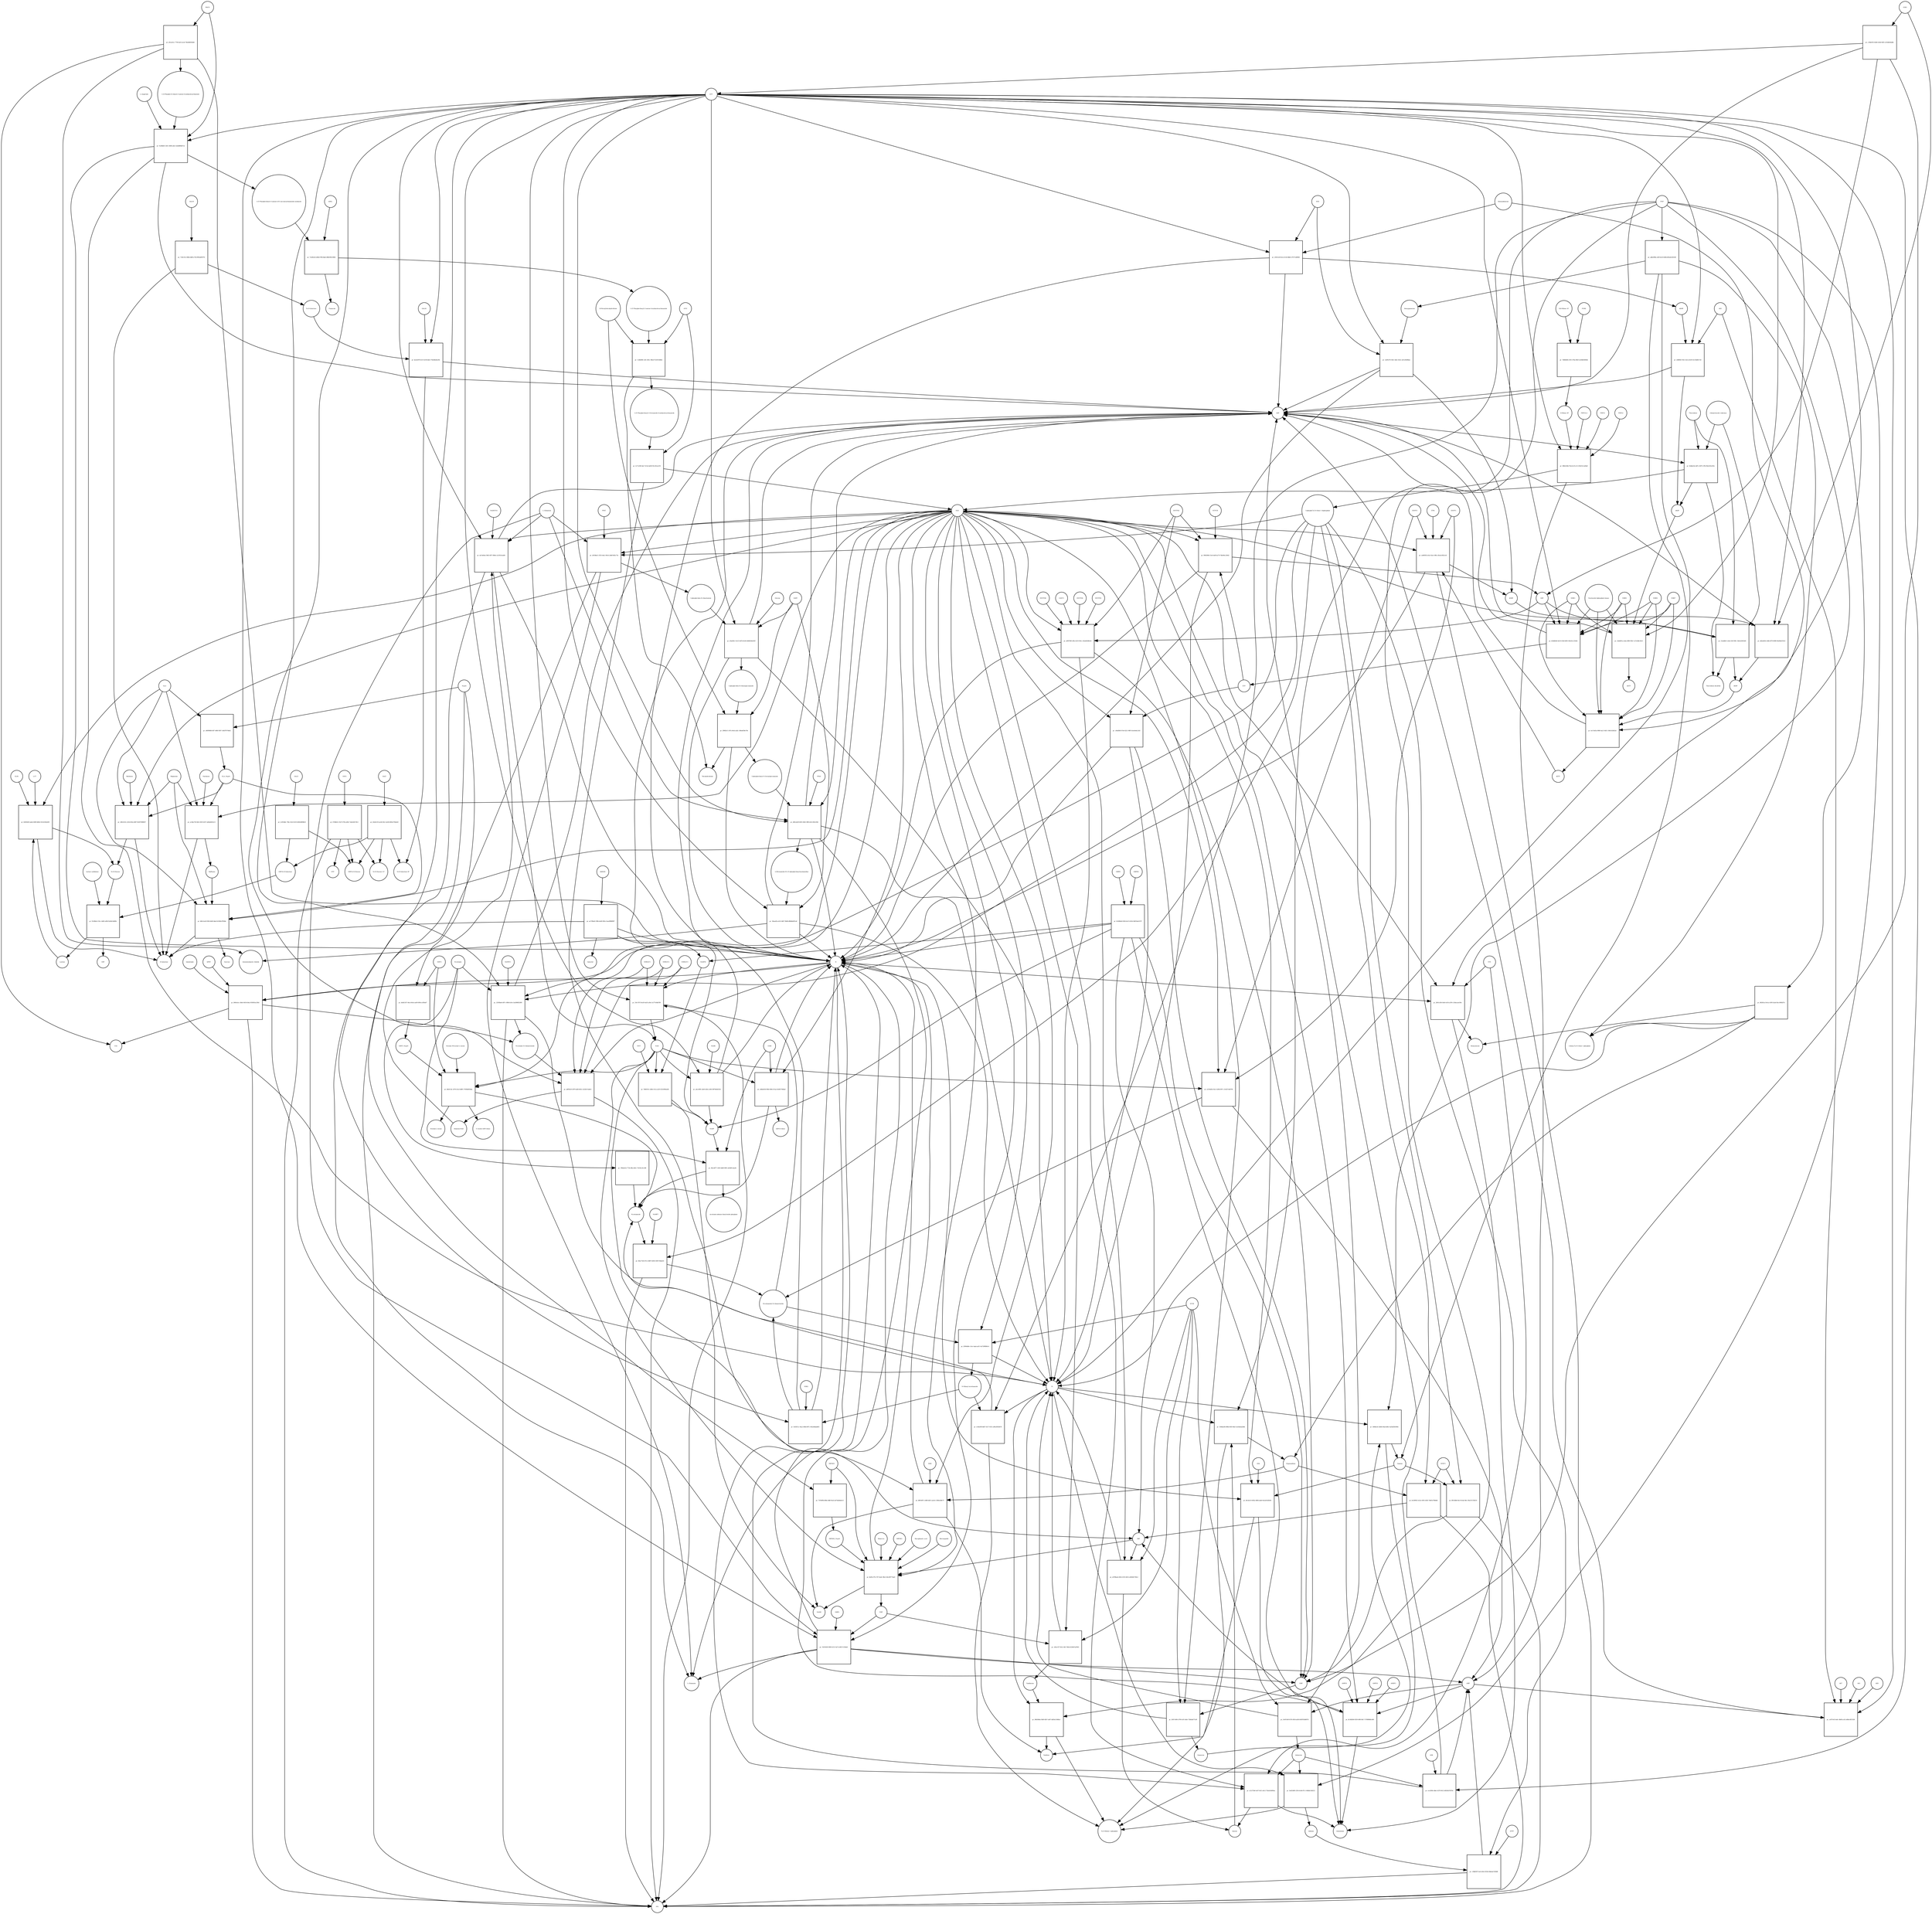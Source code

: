 strict digraph  {
"pr_732fc55c-804b-4d6f-a756-f905a8f5f7f2" [annotation="", bipartite=1, cls=process, fontsize=4, label="pr_732fc55c-804b-4d6f-a756-f905a8f5f7f2", shape=square];
"D-Galactose" [annotation="urn_miriam_obo.chebi_CHEBI%3A27667|urn_miriam_pubchem.compound_439353", bipartite=0, cls="simple chemical", fontsize=4, label="D-Galactose", shape=circle];
"Î±-D-Galactose" [annotation="urn_miriam_obo.chebi_CHEBI%3A28061|urn_miriam_pubchem.compound_439357", bipartite=0, cls="simple chemical", fontsize=4, label="Î±-D-Galactose", shape=circle];
GALM [annotation="", bipartite=0, cls=macromolecule, fontsize=4, label=GALM, shape=circle];
"pr_ba3e2870-b11f-4c94-bbe5-70ed4b2be29e" [annotation="", bipartite=1, cls=process, fontsize=4, label="pr_ba3e2870-b11f-4c94-bbe5-70ed4b2be29e", shape=square];
"Î±-D-Galactose-1P" [annotation="urn_miriam_obo.chebi_CHEBI%3A17973|urn_miriam_pubchem.compound_123912", bipartite=0, cls="simple chemical", fontsize=4, label="Î±-D-Galactose-1P", shape=circle];
GALK1 [annotation="", bipartite=0, cls=macromolecule, fontsize=4, label=GALK1, shape=circle];
ATP [annotation="urn_miriam_obo.chebi_CHEBI%3A15422|urn_miriam_pubchem.compound_5957", bipartite=0, cls="simple chemical", fontsize=4, label=ATP, shape=circle];
ADP [annotation="urn_miriam_obo.chebi_CHEBI%3A16761|urn_miriam_pubchem.compound_6022", bipartite=0, cls="simple chemical", fontsize=4, label=ADP, shape=circle];
"pr_b5e6e15f-ae2b-45e1-ab34-b942e794afe8" [annotation="", bipartite=1, cls=process, fontsize=4, label="pr_b5e6e15f-ae2b-45e1-ab34-b942e794afe8", shape=square];
"UDP-Î±-D-Galactose" [annotation="urn_miriam_obo.chebi_CHEBI%3A66914|urn_miriam_pubchem.compound_18068", bipartite=0, cls="simple chemical", fontsize=4, label="UDP-Î±-D-Galactose", shape=circle];
GALT [annotation="", bipartite=0, cls=macromolecule, fontsize=4, label=GALT, shape=circle];
"UDP-Î±-D-Glucose" [annotation="urn_miriam_obo.chebi_CHEBI%3A46229|urn_miriam_pubchem.compound_8629", bipartite=0, cls="simple chemical", fontsize=4, label="UDP-Î±-D-Glucose", shape=circle];
"Î±-D-Glucose-1-P" [annotation="urn_miriam_obo.chebi_CHEBI%3A29042|urn_miriam_pubchem.compound_439165", bipartite=0, cls="simple chemical", fontsize=4, label="Î±-D-Glucose-1-P", shape=circle];
"pr_676d8cfc-01d7-479a-a662-7a6e42b729c1" [annotation="", bipartite=1, cls=process, fontsize=4, label="pr_676d8cfc-01d7-479a-a662-7a6e42b729c1", shape=square];
UGP2 [annotation="", bipartite=0, cls=macromolecule, fontsize=4, label=UGP2, shape=circle];
PPi [annotation="urn_miriam_obo.chebi_CHEBI%3A18361|urn_miriam_pubchem.compound_644102", bipartite=0, cls="simple chemical", fontsize=4, label=PPi, shape=circle];
UTP [annotation="urn_miriam_obo.chebi_CHEBI%3A15713|urn_miriam_pubchem.compound_6133", bipartite=0, cls="simple chemical", fontsize=4, label=UTP, shape=circle];
"pr_2cf03ddc-70bc-45c6-9c05-bf443df08b35" [annotation="", bipartite=1, cls=process, fontsize=4, label="pr_2cf03ddc-70bc-45c6-9c05-bf443df08b35", shape=square];
GALE [annotation="", bipartite=0, cls=macromolecule, fontsize=4, label=GALE, shape=circle];
Lactose [annotation="urn_miriam_obo.chebi_CHEBI%3A17716|urn_miriam_pubchem.compound_440995", bipartite=0, cls="simple chemical", fontsize=4, label=Lactose, shape=circle];
"pr_82850d3f-aded-4490-b84d-3521d33b2d59" [annotation="", bipartite=1, cls=process, fontsize=4, label="pr_82850d3f-aded-4490-b84d-3521d33b2d59", shape=square];
GLB1 [annotation="", bipartite=0, cls=macromolecule, fontsize=4, label=GLB1, shape=circle];
LCT [annotation="", bipartite=0, cls=macromolecule, fontsize=4, label=LCT, shape=circle];
H2O [annotation="urn_miriam_obo.chebi_CHEBI%3A15377|urn_miriam_pubchem.compound_962", bipartite=0, cls="simple chemical", fontsize=4, label=H2O, shape=circle];
"Î±-D-Glucose" [annotation="urn_miriam_obo.chebi_CHEBI%3A28102|urn_miriam_pubchem.compound_79025", bipartite=0, cls="simple chemical", fontsize=4, label="Î±-D-Glucose", shape=circle];
"pr_ae729be8-358b-4a06-963a-3eae9f86f897" [annotation="", bipartite=1, cls=process, fontsize=4, label="pr_ae729be8-358b-4a06-963a-3eae9f86f897", shape=square];
Galacitol [annotation="urn_miriam_obo.chebi_CHEBI%3A16813|urn_miriam_pubchem.compound_11850", bipartite=0, cls="simple chemical", fontsize=4, label=Galacitol, shape=circle];
AKR1B1 [annotation="", bipartite=0, cls=macromolecule, fontsize=4, label=AKR1B1, shape=circle];
NADP [annotation="urn_miriam_obo.chebi_CHEBI%3A18009|urn_miriam_pubchem.compound_5886", bipartite=0, cls="simple chemical", fontsize=4, label=NADP, shape=circle];
NADPH [annotation="urn_miriam_obo.chebi_CHEBI%3A16474|urn_miriam_pubchem.compound_5884", bipartite=0, cls="simple chemical", fontsize=4, label=NADPH, shape=circle];
H [annotation="urn_miriam_obo.chebi_CHEBI%3A24636|urn_miriam_pubchem.compound_1038", bipartite=0, cls="simple chemical", fontsize=4, label=H, shape=circle];
Melibiose [annotation="urn_miriam_obo.chebi_CHEBI%3A28053|urn_miriam_pubchem.compound_440658", bipartite=0, cls="simple chemical", fontsize=4, label=Melibiose, shape=circle];
"pr_280c0c9c-e55d-403a-b087-fb3070986f47" [annotation="", bipartite=1, cls=process, fontsize=4, label="pr_280c0c9c-e55d-403a-b087-fb3070986f47", shape=square];
GLA [annotation="", bipartite=0, cls=macromolecule, fontsize=4, label=GLA, shape=circle];
GLA_Nsp14 [annotation="", bipartite=0, cls=complex, fontsize=4, label=GLA_Nsp14, shape=circle];
Migalastat [annotation="urn_miriam_pubmed_10866822|urn_miriam_obo.chebi_CHEBI%3A135923|urn_miriam_pubchem.compound_176077", bipartite=0, cls="simple chemical", fontsize=4, label=Migalastat, shape=circle];
Raffinose [annotation="urn_miriam_obo.chebi_CHEBI%3A16634|urn_miriam_pubchem.compound_439242", bipartite=0, cls="simple chemical", fontsize=4, label=Raffinose, shape=circle];
"pr_6d0c3a2d-9186-46d5-bbe0-b5360a7f65bb" [annotation="", bipartite=1, cls=process, fontsize=4, label="pr_6d0c3a2d-9186-46d5-bbe0-b5360a7f65bb", shape=square];
Sucrose [annotation="urn_miriam_obo.chebi_CHEBI%3A17992|urn_miriam_pubchem.compound_5988", bipartite=0, cls="simple chemical", fontsize=4, label=Sucrose, shape=circle];
"pr_f3c98dc4-19cc-4d45-a0fd-f2af0e54d90c" [annotation="", bipartite=1, cls=process, fontsize=4, label="pr_f3c98dc4-19cc-4d45-a0fd-f2af0e54d90c", shape=square];
"lactose synthetase" [annotation="", bipartite=0, cls=complex, fontsize=4, label="lactose synthetase", shape=circle];
UDP [annotation="urn_miriam_obo.chebi_CHEBI%3A17659|urn_miriam_pubchem.compound_6031", bipartite=0, cls="simple chemical", fontsize=4, label=UDP, shape=circle];
Stachyose [annotation="urn_miriam_obo.chebi_CHEBI%3A17164|urn_miriam_pubchem.compound_439531", bipartite=0, cls="simple chemical", fontsize=4, label=Stachyose, shape=circle];
"pr_ec4ba730-0d22-4f2f-b187-2afbeb825e13" [annotation="", bipartite=1, cls=process, fontsize=4, label="pr_ec4ba730-0d22-4f2f-b187-2afbeb825e13", shape=square];
NAD [annotation="urn_miriam_obo.chebi_CHEBI%3A15846|urn_miriam_pubchem.compound_5892", bipartite=0, cls="simple chemical", fontsize=4, label=NAD, shape=circle];
"pr_a4cc6f81-a0e0-42fe-a168-39f764041f3d" [annotation="", bipartite=1, cls=process, fontsize=4, label="pr_a4cc6f81-a0e0-42fe-a168-39f764041f3d", shape=square];
NADK [annotation="", bipartite=0, cls=macromolecule, fontsize=4, label=NADK, shape=circle];
"pr_7b80101c-d28e-411a-a225-f2210f04eefb" [annotation="", bipartite=1, cls=process, fontsize=4, label="pr_7b80101c-d28e-411a-a225-f2210f04eefb", shape=square];
NADH [annotation="urn_miriam_obo.chebi_CHEBI%3A16908|urn_miriam_pubchem.compound_439153", bipartite=0, cls="simple chemical", fontsize=4, label=NADH, shape=circle];
NNT [annotation="", bipartite=0, cls=macromolecule, fontsize=4, label=NNT, shape=circle];
"Deamino-NAD" [annotation="urn_miriam_obo.chebi_CHEBI%3A18304|urn_miriam_pubchem.compound_135421870", bipartite=0, cls="simple chemical", fontsize=4, label="Deamino-NAD", shape=circle];
"pr_da7a64eb-39d3-4f57-89b4-c2a7b51eebf4" [annotation="", bipartite=1, cls=process, fontsize=4, label="pr_da7a64eb-39d3-4f57-89b4-c2a7b51eebf4", shape=square];
NADSYN1 [annotation=urn_miriam_pubmed_12547821, bipartite=0, cls=macromolecule, fontsize=4, label=NADSYN1, shape=circle];
"L-Glutamine" [annotation="urn_miriam_obo.chebi_CHEBI%3A18050|urn_miriam_pubchem.compound_5961", bipartite=0, cls="simple chemical", fontsize=4, label="L-Glutamine", shape=circle];
"L-Glutamate" [annotation="urn_miriam_obo.chebi_CHEBI%3A16015|urn_miriam_pubchem.compound_33032", bipartite=0, cls="simple chemical", fontsize=4, label="L-Glutamate", shape=circle];
"Nicotinamide D-ribonucleotide" [annotation="urn_miriam_obo.chebi_CHEBI%3A16171|urn_miriam_pubchem.compound_14180", bipartite=0, cls="simple chemical", fontsize=4, label="Nicotinamide D-ribonucleotide", shape=circle];
"pr_516c7b75-8e30-4a5f-a30e-3c377e0bb789" [annotation="", bipartite=1, cls=process, fontsize=4, label="pr_516c7b75-8e30-4a5f-a30e-3c377e0bb789", shape=square];
NMNAT2 [annotation=urn_miriam_pubmed_12359228, bipartite=0, cls=macromolecule, fontsize=4, label=NMNAT2, shape=circle];
NMNAT1 [annotation=urn_miriam_pubmed_12359228, bipartite=0, cls=macromolecule, fontsize=4, label=NMNAT1, shape=circle];
NMNAT3 [annotation=urn_miriam_pubmed_17402747, bipartite=0, cls=macromolecule, fontsize=4, label=NMNAT3, shape=circle];
"pr_e2156d3e-02c2-429b-907c-214257e46795" [annotation="", bipartite=1, cls=process, fontsize=4, label="pr_e2156d3e-02c2-429b-907c-214257e46795", shape=square];
ENPP1 [annotation="", bipartite=0, cls=macromolecule, fontsize=4, label=ENPP1, shape=circle];
ENPP3 [annotation="", bipartite=0, cls=macromolecule, fontsize=4, label=ENPP3, shape=circle];
AMP [annotation="urn_miriam_obo.chebi_CHEBI%3A16027|urn_miriam_pubchem.compound_6083", bipartite=0, cls="simple chemical", fontsize=4, label=AMP, shape=circle];
"N-Ribosyl-nicotinamide" [annotation="urn_miriam_obo.chebi_CHEBI%3A15927|urn_miriam_pubchem.compound_439924", bipartite=0, cls="simple chemical", fontsize=4, label="N-Ribosyl-nicotinamide", shape=circle];
"pr_b183f11c-9ea2-484d-807c-402a9ddadb05" [annotation="", bipartite=1, cls=process, fontsize=4, label="pr_b183f11c-9ea2-484d-807c-402a9ddadb05", shape=square];
NRK1 [annotation="", bipartite=0, cls=macromolecule, fontsize=4, label=NRK1, shape=circle];
"pr_63944d0e-1cbc-4aab-ad11-6a7209fbf6c4" [annotation="", bipartite=1, cls=process, fontsize=4, label="pr_63944d0e-1cbc-4aab-ad11-6a7209fbf6c4", shape=square];
NT5E [annotation=urn_miriam_pubmed_2848759, bipartite=0, cls=macromolecule, fontsize=4, label=NT5E, shape=circle];
Pi [annotation="urn_miriam_obo.chebi_CHEBI%3A18367|urn_miriam_pubchem.compound_1061", bipartite=0, cls="simple chemical", fontsize=4, label=Pi, shape=circle];
Nicotinate [annotation="urn_miriam_obo.chebi_CHEBI%3A32544|urn_miriam_pubchem.compound_937", bipartite=0, cls="simple chemical", fontsize=4, label=Nicotinate, shape=circle];
"pr_00a1df77-1450-4dd9-9991-a83d91cba2fc" [annotation="", bipartite=1, cls=process, fontsize=4, label="pr_00a1df77-1450-4dd9-9991-a83d91cba2fc", shape=square];
Nicotinamide [annotation="urn_miriam_obo.chebi_CHEBI%3A17154|urn_miriam_pubchem.compound_936", bipartite=0, cls="simple chemical", fontsize=4, label=Nicotinamide, shape=circle];
CD38 [annotation=urn_miriam_pubmed_16690024, bipartite=0, cls=macromolecule, fontsize=4, label=CD38, shape=circle];
"nicotinate-adenine dinucleotide phosphate" [annotation="urn_miriam_obo.chebi_CHEBI%3A75967|urn_miriam_pubchem.compound_71768143", bipartite=0, cls="simple chemical", fontsize=4, label="nicotinate-adenine dinucleotide phosphate", shape=circle];
"pr_00ac75e0-d7ce-4887-b594-53f017d4ab16" [annotation="", bipartite=1, cls=process, fontsize=4, label="pr_00ac75e0-d7ce-4887-b594-53f017d4ab16", shape=square];
NAMPT [annotation="", bipartite=0, cls=macromolecule, fontsize=4, label=NAMPT, shape=circle];
"5-phospho-Î±-D-ribose 1-diphosphate" [annotation="urn_miriam_obo.chebi_CHEBI%3A17111|urn_miriam_pubchem.compound_7339", bipartite=0, cls="simple chemical", fontsize=4, label="5-phospho-Î±-D-ribose 1-diphosphate", shape=circle];
"pr_e10dcff8-8d47-4317-9331-a96e3f020b76" [annotation="", bipartite=1, cls=process, fontsize=4, label="pr_e10dcff8-8d47-4317-9331-a96e3f020b76", shape=square];
PNP [annotation="", bipartite=0, cls=macromolecule, fontsize=4, label=PNP, shape=circle];
"Î±-D-Ribose 1-phosphate" [annotation="urn_miriam_obo.chebi_CHEBI%3A16300|urn_miriam_pubchem.compound_439236", bipartite=0, cls="simple chemical", fontsize=4, label="Î±-D-Ribose 1-phosphate", shape=circle];
"pr_0b2fc1bc-2074-41e2-b89f-17939b0936da" [annotation="", bipartite=1, cls=process, fontsize=4, label="pr_0b2fc1bc-2074-41e2-b89f-17939b0936da", shape=square];
SIRT5 [annotation=urn_miriam_pubmed_17694089, bipartite=0, cls=macromolecule, fontsize=4, label=SIRT5, shape=circle];
SIRT5_Nsp14 [annotation="", bipartite=0, cls=complex, fontsize=4, label=SIRT5_Nsp14, shape=circle];
"Histone N6-acetyl-L-lysine" [annotation="urn_miriam_pubchem.substance_5094", bipartite=0, cls="simple chemical", fontsize=4, label="Histone N6-acetyl-L-lysine", shape=circle];
"O-Acetyl-ADP-ribose" [annotation="urn_miriam_obo.chebi_CHEBI%3A76279|urn_miriam_pubchem.compound_72193709", bipartite=0, cls="simple chemical", fontsize=4, label="O-Acetyl-ADP-ribose", shape=circle];
"Histone-L-lysine" [annotation="urn_miriam_obo.chebi_CHEBI%3A5738|urn_miriam_pubchem.substance_5447|urn_miriam_pubchem.substance_223439948", bipartite=0, cls="simple chemical", fontsize=4, label="Histone-L-lysine", shape=circle];
"pr_e48eb918-f9b9-490e-b7aa-6140f17066a8" [annotation="", bipartite=1, cls=process, fontsize=4, label="pr_e48eb918-f9b9-490e-b7aa-6140f17066a8", shape=square];
"ADP-D-ribose" [annotation="urn_miriam_obo.chebi_CHEBI%3A16960|urn_miriam_pubchem.compound_33576", bipartite=0, cls="simple chemical", fontsize=4, label="ADP-D-ribose", shape=circle];
"Nicotinate D-ribonucleotide" [annotation="urn_miriam_obo.chebi_CHEBI%3A15763|urn_miriam_pubchem.compound_121992", bipartite=0, cls="simple chemical", fontsize=4, label="Nicotinate D-ribonucleotide", shape=circle];
"pr_a6ff3b19-2879-4af6-843c-e222fe7ea8e5" [annotation="", bipartite=1, cls=process, fontsize=4, label="pr_a6ff3b19-2879-4af6-843c-e222fe7ea8e5", shape=square];
Quinolinate [annotation="urn_miriam_obo.chebi_CHEBI%3A16675|urn_miriam_pubchem.compound_1066", bipartite=0, cls="simple chemical", fontsize=4, label=Quinolinate, shape=circle];
"pr_8464cdcc-d9a0-4634-b9a3-f03693a120b1" [annotation="", bipartite=1, cls=process, fontsize=4, label="pr_8464cdcc-d9a0-4634-b9a3-f03693a120b1", shape=square];
QPRT [annotation="", bipartite=0, cls=macromolecule, fontsize=4, label=QPRT, shape=circle];
CO2 [annotation="urn_miriam_obo.chebi_CHEBI%3A16526|urn_miriam_pubchem.compound_280", bipartite=0, cls="simple chemical", fontsize=4, label=CO2, shape=circle];
"pr_12936be8-d97c-49b9-b10e-3a5d968520f0" [annotation="", bipartite=1, cls=process, fontsize=4, label="pr_12936be8-d97c-49b9-b10e-3a5d968520f0", shape=square];
NAPRT1 [annotation="", bipartite=0, cls=macromolecule, fontsize=4, label=NAPRT1, shape=circle];
"pr_789a9e32-7724-4ffa-b65c-74150c25c298" [annotation="", bipartite=1, cls=process, fontsize=4, label="pr_789a9e32-7724-4ffa-b65c-74150c25c298", shape=square];
"Î±D-Ribose 1P" [annotation="urn_miriam_obo.chebi_CHEBI%3A16300|urn_miriam_pubchem.compound_439236", bipartite=0, cls="simple chemical", fontsize=4, label="Î±D-Ribose 1P", shape=circle];
"pr_7d48b484-2501-47ba-882f-a526df26064b" [annotation="", bipartite=1, cls=process, fontsize=4, label="pr_7d48b484-2501-47ba-882f-a526df26064b", shape=square];
"D-Ribose 5P" [annotation="urn_miriam_obo.chebi_CHEBI%3A78679|urn_miriam_pubchem.compound_439167", bipartite=0, cls="simple chemical", fontsize=4, label="D-Ribose 5P", shape=circle];
PGM2 [annotation="", bipartite=0, cls=macromolecule, fontsize=4, label=PGM2, shape=circle];
"pr_088cb54b-f7ab-4c33-a7c3-f8c01c2a04ef" [annotation="", bipartite=1, cls=process, fontsize=4, label="pr_088cb54b-f7ab-4c33-a7c3-f8c01c2a04ef", shape=square];
PRPS1 [annotation="", bipartite=0, cls=macromolecule, fontsize=4, label=PRPS1, shape=circle];
PRPS2 [annotation="", bipartite=0, cls=macromolecule, fontsize=4, label=PRPS2, shape=circle];
PRPS1L1 [annotation="", bipartite=0, cls=macromolecule, fontsize=4, label=PRPS1L1, shape=circle];
"pr_e810bbc5-3553-4dc2-9b14-2d4b7d45c75e" [annotation="", bipartite=1, cls=process, fontsize=4, label="pr_e810bbc5-3553-4dc2-9b14-2d4b7d45c75e", shape=square];
"5-phospho-beta-D-ribosylamine" [annotation="urn_miriam_obo.chebi_CHEBI%3A37737|urn_miriam_pubchem.compound_439905", bipartite=0, cls="simple chemical", fontsize=4, label="5-phospho-beta-D-ribosylamine", shape=circle];
PPAT [annotation="", bipartite=0, cls=macromolecule, fontsize=4, label=PPAT, shape=circle];
"pr_43ad36c1-6e15-4b7b-8cb9-d448436e825f" [annotation="", bipartite=1, cls=process, fontsize=4, label="pr_43ad36c1-6e15-4b7b-8cb9-d448436e825f", shape=square];
"5-phospho-beta-D-ribosylglycinamide" [annotation="urn_miriam_obo.chebi_CHEBI%3A143788|urn_miriam_pubchem.compound_129630972", bipartite=0, cls="simple chemical", fontsize=4, label="5-phospho-beta-D-ribosylglycinamide", shape=circle];
GART [annotation="", bipartite=0, cls=macromolecule, fontsize=4, label=GART, shape=circle];
Glycine [annotation="urn_miriam_obo.chebi_CHEBI%3A15428|urn_miriam_pubchem.compound_750", bipartite=0, cls="simple chemical", fontsize=4, label=Glycine, shape=circle];
"pr_2f982fc5-187a-46cb-ad2c-366ebf58e70d" [annotation="", bipartite=1, cls=process, fontsize=4, label="pr_2f982fc5-187a-46cb-ad2c-366ebf58e70d", shape=square];
"5-phosphoribosyl-N-formylglycinamide" [annotation="urn_miriam_pubchem.compound_129652037", bipartite=0, cls="simple chemical", fontsize=4, label="5-phosphoribosyl-N-formylglycinamide", shape=circle];
"10-Formyltetrahydrofolate" [annotation="urn_miriam_obo.chebi_CHEBI%3A15637|urn_miriam_pubchem.compound_135450591", bipartite=0, cls="simple chemical", fontsize=4, label="10-Formyltetrahydrofolate", shape=circle];
Tetrahydrofolate [annotation="urn_miriam_obo.chebi_CHEBI%3A67016|urn_miriam_pubchem.compound_135444742", bipartite=0, cls="simple chemical", fontsize=4, label=Tetrahydrofolate, shape=circle];
"pr_d40cab29-b935-40d1-9f8f-dc0c1fb5c00d" [annotation="", bipartite=1, cls=process, fontsize=4, label="pr_d40cab29-b935-40d1-9f8f-dc0c1fb5c00d", shape=square];
"2-(Formamido)-N1-(5'-phosphoribosyl)acetamidine" [annotation="urn_miriam_pubchem.compound_5462266", bipartite=0, cls="simple chemical", fontsize=4, label="2-(Formamido)-N1-(5'-phosphoribosyl)acetamidine", shape=circle];
PFAS [annotation="", bipartite=0, cls=macromolecule, fontsize=4, label=PFAS, shape=circle];
"pr_18eaaf2a-efc0-4467-96d8-dfb8b4d5f1a8" [annotation="", bipartite=1, cls=process, fontsize=4, label="pr_18eaaf2a-efc0-4467-96d8-dfb8b4d5f1a8", shape=square];
"Aminoimidazole ribotide" [annotation="urn_miriam_obo.chebi_CHEBI%3A138560|urn_miriam_pubchem.compound_161500", bipartite=0, cls="simple chemical", fontsize=4, label="Aminoimidazole ribotide", shape=circle];
"pr_d3cae5cc-774f-4a52-ace4-7bb3d6816b46" [annotation="", bipartite=1, cls=process, fontsize=4, label="pr_d3cae5cc-774f-4a52-ace4-7bb3d6816b46", shape=square];
"1-(5-Phospho-D-ribosyl)-5-amino-4-imidazolecarboxylate" [annotation="urn_miriam_obo.chebi_CHEBI%3A28413|urn_miriam_pubchem.compound_165388", bipartite=0, cls="simple chemical", fontsize=4, label="1-(5-Phospho-D-ribosyl)-5-amino-4-imidazolecarboxylate", shape=circle];
PAICS [annotation="", bipartite=0, cls=macromolecule, fontsize=4, label=PAICS, shape=circle];
"pr_f1e9bb03-3261-4408-a4e5-2d2d8f6b67cb" [annotation="", bipartite=1, cls=process, fontsize=4, label="pr_f1e9bb03-3261-4408-a4e5-2d2d8f6b67cb", shape=square];
"1-(5'-Phosphoribosyl)-5-amino-4-(N-succinocarboxamide)-imidazole" [annotation="urn_miriam_obo.chebi_CHEBI%3A18319|urn_miriam_pubchem.compound_160666", bipartite=0, cls="simple chemical", fontsize=4, label="1-(5'-Phosphoribosyl)-5-amino-4-(N-succinocarboxamide)-imidazole", shape=circle];
"L-Aspartate" [annotation="urn_miriam_obo.chebi_CHEBI%3A17053|urn_miriam_pubchem.compound_5960", bipartite=0, cls="simple chemical", fontsize=4, label="L-Aspartate", shape=circle];
"pr_7cb36cb3-e68d-4786-bbaf-d0b0395c969d" [annotation="", bipartite=1, cls=process, fontsize=4, label="pr_7cb36cb3-e68d-4786-bbaf-d0b0395c969d", shape=square];
"1-(5'-Phosphoribosyl)-5-amino-4-imidazolecarboxamide" [annotation="urn_miriam_obo.chebi_CHEBI%3A18406|urn_miriam_pubchem.compound_65110", bipartite=0, cls="simple chemical", fontsize=4, label="1-(5'-Phosphoribosyl)-5-amino-4-imidazolecarboxamide", shape=circle];
ADSL [annotation="", bipartite=0, cls=macromolecule, fontsize=4, label=ADSL, shape=circle];
Fumarate [annotation="urn_miriam_obo.chebi_CHEBI%3A29806|urn_miriam_pubchem.compound_5460307", bipartite=0, cls="simple chemical", fontsize=4, label=Fumarate, shape=circle];
"pr_11d82f86-1e9c-481c-98ed-f7a5f51fd66e" [annotation="", bipartite=1, cls=process, fontsize=4, label="pr_11d82f86-1e9c-481c-98ed-f7a5f51fd66e", shape=square];
"1-(5'-Phosphoribosyl)-5-formamido-4-imidazolecarboxamide" [annotation="urn_miriam_obo.chebi_CHEBI%3A18381|urn_miriam_pubchem.compound_166760", bipartite=0, cls="simple chemical", fontsize=4, label="1-(5'-Phosphoribosyl)-5-formamido-4-imidazolecarboxamide", shape=circle];
ATIC [annotation="", bipartite=0, cls=macromolecule, fontsize=4, label=ATIC, shape=circle];
"pr_3c71cf49-4ee7-413a-be00-f32c3fcee191" [annotation="", bipartite=1, cls=process, fontsize=4, label="pr_3c71cf49-4ee7-413a-be00-f32c3fcee191", shape=square];
IMP [annotation="urn_miriam_obo.chebi_CHEBI%3A17202|urn_miriam_pubchem.compound_135398640", bipartite=0, cls="simple chemical", fontsize=4, label=IMP, shape=circle];
"pr_8e05c279-c707-4a4c-90e3-2fec89771ba9" [annotation="", bipartite=1, cls=process, fontsize=4, label="pr_8e05c279-c707-4a4c-90e3-2fec89771ba9", shape=square];
XMP [annotation="urn_miriam_obo.chebi_CHEBI%3A15652|urn_miriam_pubchem.compound_73323", bipartite=0, cls="simple chemical", fontsize=4, label=XMP, shape=circle];
IMPDH1 [annotation="", bipartite=0, cls=macromolecule, fontsize=4, label=IMPDH1, shape=circle];
IMPDH2 [annotation="", bipartite=0, cls=macromolecule, fontsize=4, label=IMPDH2, shape=circle];
IMPDH2_Nsp14 [annotation="", bipartite=0, cls=complex, fontsize=4, label=IMPDH2_Nsp14, shape=circle];
"Mycophenolic acid" [annotation="urn_miriam_pubmed_5799033|urn_miriam_obo.chebi_CHEBI%3A168396|urn_miriam_pubchem.compound_446541", bipartite=0, cls="simple chemical", fontsize=4, label="Mycophenolic acid", shape=circle];
Merimepodib [annotation="urn_miriam_pubmed_10878288|urn_miriam_pubchem.compound_53241", bipartite=0, cls="simple chemical", fontsize=4, label=Merimepodib, shape=circle];
Ribavirin [annotation="urn_miriam_pubmed_22555152|urn_miriam_obo.chebi_CHEBI%3A63580|urn_miriam_pubchem.compound_37542", bipartite=0, cls="simple chemical", fontsize=4, label=Ribavirin, shape=circle];
"pr_7d193459-9909-4151-9a72-efb57c539ab5" [annotation="", bipartite=1, cls=process, fontsize=4, label="pr_7d193459-9909-4151-9a72-efb57c539ab5", shape=square];
GMP [annotation="urn_miriam_obo.chebi_CHEBI%3A17345|urn_miriam_pubchem.compound_135398631", bipartite=0, cls="simple chemical", fontsize=4, label=GMP, shape=circle];
GMPS [annotation=urn_miriam_pubmed_8089153, bipartite=0, cls=macromolecule, fontsize=4, label=GMPS, shape=circle];
"pr_c16be053-82d6-41db-9d3f-ce55db30adbe" [annotation="", bipartite=1, cls=process, fontsize=4, label="pr_c16be053-82d6-41db-9d3f-ce55db30adbe", shape=square];
GDP [annotation="urn_miriam_obo.chebi_CHEBI%3A17552|urn_miriam_pubchem.compound_135398619", bipartite=0, cls="simple chemical", fontsize=4, label=GDP, shape=circle];
GUK1 [annotation=urn_miriam_pubmed_8663313, bipartite=0, cls=macromolecule, fontsize=4, label=GUK1, shape=circle];
"pr_624db9e8-de16-416d-b901-60e43cc2542b" [annotation="", bipartite=1, cls=process, fontsize=4, label="pr_624db9e8-de16-416d-b901-60e43cc2542b", shape=square];
GTP [annotation="urn_miriam_obo.chebi_CHEBI%3A15996|urn_miriam_pubchem.compound_35398633", bipartite=0, cls="simple chemical", fontsize=4, label=GTP, shape=circle];
NME3 [annotation="", bipartite=0, cls=macromolecule, fontsize=4, label=NME3, shape=circle];
"Nucleoside diphosphate kinase" [annotation="", bipartite=0, cls=complex, fontsize=4, label="Nucleoside diphosphate kinase", shape=circle];
NME5 [annotation="", bipartite=0, cls=macromolecule, fontsize=4, label=NME5, shape=circle];
NME6 [annotation="", bipartite=0, cls=macromolecule, fontsize=4, label=NME6, shape=circle];
NME7 [annotation="", bipartite=0, cls=macromolecule, fontsize=4, label=NME7, shape=circle];
"pr_51abd8cf-ce8a-414f-90fc-1b6cb2941b81" [annotation="", bipartite=1, cls=process, fontsize=4, label="pr_51abd8cf-ce8a-414f-90fc-1b6cb2941b81", shape=square];
dGDP [annotation="urn_miriam_obo.chebi_CHEBI%3A28862|urn_miriam_pubchem.compound_135398595", bipartite=0, cls="simple chemical", fontsize=4, label=dGDP, shape=circle];
"ribonucleoside reductase" [annotation="", bipartite=0, cls=complex, fontsize=4, label="ribonucleoside reductase", shape=circle];
Thioredoxin [annotation="urn_miriam_obo.chebi_CHEBI%3A15033|urn_miriam_pubchem.substance_223441017|urn_miriam_pubchem.substance_3635", bipartite=0, cls="simple chemical", fontsize=4, label=Thioredoxin, shape=circle];
"Thioredoxin disulfide" [annotation="urn_miriam_obo.chebi_CHEBI%3A18191|urn_miriam_pubchem.substance_11533266|urn_miriam_pubchem.substance_3636", bipartite=0, cls="simple chemical", fontsize=4, label="Thioredoxin disulfide", shape=circle];
"pr_4ce7a83a-0080-4a21-9d31-10fef1d3b52d" [annotation="", bipartite=1, cls=process, fontsize=4, label="pr_4ce7a83a-0080-4a21-9d31-10fef1d3b52d", shape=square];
dGTP [annotation="urn_miriam_obo.chebi_CHEBI%3A16497|urn_miriam_pubchem.compound_135398599", bipartite=0, cls="simple chemical", fontsize=4, label=dGTP, shape=circle];
dGMP [annotation="urn_miriam_obo.chebi_CHEBI%3A16192|urn_miriam_pubchem.compound_135398597", bipartite=0, cls="simple chemical", fontsize=4, label=dGMP, shape=circle];
"pr_4d2a6d1b-2d4b-4f70-8098-04e89af31fe5" [annotation="", bipartite=1, cls=process, fontsize=4, label="pr_4d2a6d1b-2d4b-4f70-8098-04e89af31fe5", shape=square];
Deoxyguanosine [annotation="urn_miriam_obo.chebi_CHEBI%3A17172|urn_miriam_pubchem.compound_135398592", bipartite=0, cls="simple chemical", fontsize=4, label=Deoxyguanosine, shape=circle];
"pr_1a0f5276-50e1-4d2c-8c6c-af21ef6d9bae" [annotation="", bipartite=1, cls=process, fontsize=4, label="pr_1a0f5276-50e1-4d2c-8c6c-af21ef6d9bae", shape=square];
DCK [annotation="", bipartite=0, cls=macromolecule, fontsize=4, label=DCK, shape=circle];
"pr_adbc899a-2ef9-4e10-826b-b65a4cfd1638" [annotation="", bipartite=1, cls=process, fontsize=4, label="pr_adbc899a-2ef9-4e10-826b-b65a4cfd1638", shape=square];
Guanine [annotation="urn_miriam_obo.chebi_CHEBI%3A16235|urn_miriam_pubchem.compound_135398634", bipartite=0, cls="simple chemical", fontsize=4, label=Guanine, shape=circle];
"2-deoxy-Î±-D-ribose 1-phosphate" [annotation="urn_miriam_obo.chebi_CHEBI%3A28542|urn_miriam_pubchem.compound_439287", bipartite=0, cls="simple chemical", fontsize=4, label="2-deoxy-Î±-D-ribose 1-phosphate", shape=circle];
"pr_ee80f3f2-d1a5-42e1-8f6c-d5e2e3922c43" [annotation="", bipartite=1, cls=process, fontsize=4, label="pr_ee80f3f2-d1a5-42e1-8f6c-d5e2e3922c43", shape=square];
ITPA [annotation="", bipartite=0, cls=macromolecule, fontsize=4, label=ITPA, shape=circle];
"pr_f851fdb6-9ec9-41da-9dc1-8fa37a728219" [annotation="", bipartite=1, cls=process, fontsize=4, label="pr_f851fdb6-9ec9-41da-9dc1-8fa37a728219", shape=square];
HPRT1 [annotation="", bipartite=0, cls=macromolecule, fontsize=4, label=HPRT1, shape=circle];
Guanosine [annotation="urn_miriam_obo.chebi_CHEBI%3A16750|urn_miriam_pubchem.compound_135398635", bipartite=0, cls="simple chemical", fontsize=4, label=Guanosine, shape=circle];
"pr_2666dcd1-db9d-40ad-b80c-6a56af9e9044" [annotation="", bipartite=1, cls=process, fontsize=4, label="pr_2666dcd1-db9d-40ad-b80c-6a56af9e9044", shape=square];
"pr_0347c069-a799-4c91-8afe-72bfabb77a58" [annotation="", bipartite=1, cls=process, fontsize=4, label="pr_0347c069-a799-4c91-8afe-72bfabb77a58", shape=square];
"pr_f9692984-51e0-4ef6-bc79-7d0e96c23642" [annotation="", bipartite=1, cls=process, fontsize=4, label="pr_f9692984-51e0-4ef6-bc79-7d0e96c23642", shape=square];
ENTPD2 [annotation="", bipartite=0, cls=macromolecule, fontsize=4, label=ENTPD2, shape=circle];
NTPCR [annotation="", bipartite=0, cls=macromolecule, fontsize=4, label=NTPCR, shape=circle];
"pr_c40af84f-67e8-4221-90ff-41ee0e8a1243" [annotation="", bipartite=1, cls=process, fontsize=4, label="pr_c40af84f-67e8-4221-90ff-41ee0e8a1243", shape=square];
"pr_af69769f-e9fa-4219-916c-c82a0b368cb5" [annotation="", bipartite=1, cls=process, fontsize=4, label="pr_af69769f-e9fa-4219-916c-c82a0b368cb5", shape=square];
ENTPD4 [annotation="", bipartite=0, cls=macromolecule, fontsize=4, label=ENTPD4, shape=circle];
ENTPD5 [annotation="", bipartite=0, cls=macromolecule, fontsize=4, label=ENTPD5, shape=circle];
ENTPD6 [annotation="", bipartite=0, cls=macromolecule, fontsize=4, label=ENTPD6, shape=circle];
CANT1 [annotation="", bipartite=0, cls=macromolecule, fontsize=4, label=CANT1, shape=circle];
"pr_fe5480a8-0204-4e15-b35d-5d035afe537f" [annotation="", bipartite=1, cls=process, fontsize=4, label="pr_fe5480a8-0204-4e15-b35d-5d035afe537f", shape=square];
GMPR [annotation="", bipartite=0, cls=macromolecule, fontsize=4, label=GMPR, shape=circle];
GMPR2 [annotation="", bipartite=0, cls=macromolecule, fontsize=4, label=GMPR2, shape=circle];
Ammonium [annotation="urn_miriam_obo.chebi_CHEBI%3A28938|urn_miriam_pubchem.compound_223", bipartite=0, cls="simple chemical", fontsize=4, label=Ammonium, shape=circle];
"pr_8c348284-9259-40f6-86c7-57089868c469" [annotation="", bipartite=1, cls=process, fontsize=4, label="pr_8c348284-9259-40f6-86c7-57089868c469", shape=square];
AMDP2 [annotation="", bipartite=0, cls=macromolecule, fontsize=4, label=AMDP2, shape=circle];
AMPD1 [annotation="", bipartite=0, cls=macromolecule, fontsize=4, label=AMPD1, shape=circle];
AMPD3 [annotation="", bipartite=0, cls=macromolecule, fontsize=4, label=AMPD3, shape=circle];
"pr_1d5a11f7-83c2-4fe7-8feb-6236d7a2f565" [annotation="", bipartite=1, cls=process, fontsize=4, label="pr_1d5a11f7-83c2-4fe7-8feb-6236d7a2f565", shape=square];
Xanthosine [annotation="urn_miriam_obo.chebi_CHEBI%3A18107|urn_miriam_pubchem.compound_64959", bipartite=0, cls="simple chemical", fontsize=4, label=Xanthosine, shape=circle];
"pr_08426b6a-f4d9-45b7-a447-dd20a1346ba1" [annotation="", bipartite=1, cls=process, fontsize=4, label="pr_08426b6a-f4d9-45b7-a447-dd20a1346ba1", shape=square];
Xanthine [annotation="urn_miriam_obo.chebi_CHEBI%3A15318|urn_miriam_pubchem.compound_1188", bipartite=0, cls="simple chemical", fontsize=4, label=Xanthine, shape=circle];
"pr_e6788aa4-d542-4155-b012-af44441760c2" [annotation="", bipartite=1, cls=process, fontsize=4, label="pr_e6788aa4-d542-4155-b012-af44441760c2", shape=square];
Inosine [annotation="urn_miriam_obo.chebi_CHEBI%3A17596|urn_miriam_pubchem.compound_35398641", bipartite=0, cls="simple chemical", fontsize=4, label=Inosine, shape=circle];
"pr_3548ae06-896b-405f-84ef-cbc0deda2b6b" [annotation="", bipartite=1, cls=process, fontsize=4, label="pr_3548ae06-896b-405f-84ef-cbc0deda2b6b", shape=square];
Hypoxanthine [annotation="urn_miriam_obo.chebi_CHEBI%3A17368|urn_miriam_pubchem.compound_135398638", bipartite=0, cls="simple chemical", fontsize=4, label=Hypoxanthine, shape=circle];
"pr_b981487c-e488-4d21-aa3d-c138b1af8e75" [annotation="", bipartite=1, cls=process, fontsize=4, label="pr_b981487c-e488-4d21-aa3d-c138b1af8e75", shape=square];
XDH [annotation="", bipartite=0, cls=macromolecule, fontsize=4, label=XDH, shape=circle];
"pr_bfcedc10-483a-4684-ada0-0e2a01d2b3fe" [annotation="", bipartite=1, cls=process, fontsize=4, label="pr_bfcedc10-483a-4684-ada0-0e2a01d2b3fe", shape=square];
GDA [annotation="", bipartite=0, cls=macromolecule, fontsize=4, label=GDA, shape=circle];
"pr_8c269921-b12e-4591-b5f4-74401e78b46d" [annotation="", bipartite=1, cls=process, fontsize=4, label="pr_8c269921-b12e-4591-b5f4-74401e78b46d", shape=square];
Adenosine [annotation="urn_miriam_obo.chebi_CHEBI%3A16335|urn_miriam_pubchem.compound_60961", bipartite=0, cls="simple chemical", fontsize=4, label=Adenosine, shape=circle];
"pr_e21273b6-4c87-4fc5-a9c2-742eb1b006ea" [annotation="", bipartite=1, cls=process, fontsize=4, label="pr_e21273b6-4c87-4fc5-a9c2-742eb1b006ea", shape=square];
ADA [annotation="", bipartite=0, cls=macromolecule, fontsize=4, label=ADA, shape=circle];
"pr_ece2f4fe-dbdc-4278-9412-b85b5b76f7b9" [annotation="", bipartite=1, cls=process, fontsize=4, label="pr_ece2f4fe-dbdc-4278-9412-b85b5b76f7b9", shape=square];
ADK [annotation="", bipartite=0, cls=macromolecule, fontsize=4, label=ADK, shape=circle];
"pr_fc467a06-637d-4f3d-ab36-b0387d5d697d" [annotation="", bipartite=1, cls=process, fontsize=4, label="pr_fc467a06-637d-4f3d-ab36-b0387d5d697d", shape=square];
"pr_3ed53d00-2354-4c8d-87c1-64bfdc5d4212" [annotation="", bipartite=1, cls=process, fontsize=4, label="pr_3ed53d00-2354-4c8d-87c1-64bfdc5d4212", shape=square];
Adenine [annotation="urn_miriam_obo.chebi_CHEBI%3A16708|urn_miriam_pubchem.compound_190", bipartite=0, cls="simple chemical", fontsize=4, label=Adenine, shape=circle];
"pr_c58b6597-4e1d-4fe3-852b-94da4a7d39d8" [annotation="", bipartite=1, cls=process, fontsize=4, label="pr_c58b6597-4e1d-4fe3-852b-94da4a7d39d8", shape=square];
APRT [annotation="", bipartite=0, cls=macromolecule, fontsize=4, label=APRT, shape=circle];
"pr_cef57e43-4e6c-4b68-ac42-a8b4c4f53328" [annotation="", bipartite=1, cls=process, fontsize=4, label="pr_cef57e43-4e6c-4b68-ac42-a8b4c4f53328", shape=square];
AK5 [annotation="", bipartite=0, cls=macromolecule, fontsize=4, label=AK5, shape=circle];
AK7 [annotation="", bipartite=0, cls=macromolecule, fontsize=4, label=AK7, shape=circle];
AK1 [annotation="", bipartite=0, cls=macromolecule, fontsize=4, label=AK1, shape=circle];
AK8 [annotation="", bipartite=0, cls=macromolecule, fontsize=4, label=AK8, shape=circle];
"pr_082fd1a3-8e1a-4395-b2a6-fbcc9f482f7e" [annotation="", bipartite=1, cls=process, fontsize=4, label="pr_082fd1a3-8e1a-4395-b2a6-fbcc9f482f7e", shape=square];
Deoxyinosine [annotation="urn_miriam_obo.chebi_CHEBI%3A28997|urn_miriam_pubchem.compound_135398593", bipartite=0, cls="simple chemical", fontsize=4, label=Deoxyinosine, shape=circle];
Deoxyadenosine [annotation="urn_miriam_obo.chebi_CHEBI%3A17256|urn_miriam_pubchem.compound_13730", bipartite=0, cls="simple chemical", fontsize=4, label=Deoxyadenosine, shape=circle];
"pr_2b01cd54-feb6-4c56-a359-c33dacaee50e" [annotation="", bipartite=1, cls=process, fontsize=4, label="pr_2b01cd54-feb6-4c56-a359-c33dacaee50e", shape=square];
"pr_23f221e9-8c2e-4124-8bbf-e7f3712d0945" [annotation="", bipartite=1, cls=process, fontsize=4, label="pr_23f221e9-8c2e-4124-8bbf-e7f3712d0945", shape=square];
dAMP [annotation="urn_miriam_obo.chebi_CHEBI%3A17713|urn_miriam_pubchem.compound_12599", bipartite=0, cls="simple chemical", fontsize=4, label=dAMP, shape=circle];
"pr_e48ffbf1-f0e1-4e1a-b529-41cf3dd9c7e6" [annotation="", bipartite=1, cls=process, fontsize=4, label="pr_e48ffbf1-f0e1-4e1a-b529-41cf3dd9c7e6", shape=square];
dADP [annotation="urn_miriam_obo.chebi_CHEBI%3A16174|urn_miriam_pubchem.compound_188966", bipartite=0, cls="simple chemical", fontsize=4, label=dADP, shape=circle];
"pr_1dab691a-eeba-4f80-95b1-1a7e2b8c3b13" [annotation="", bipartite=1, cls=process, fontsize=4, label="pr_1dab691a-eeba-4f80-95b1-1a7e2b8c3b13", shape=square];
dATP [annotation="urn_miriam_obo.chebi_CHEBI%3A16284|urn_miriam_pubchem.compound_15993", bipartite=0, cls="simple chemical", fontsize=4, label=dATP, shape=circle];
"pr_62dda32e-dd7c-4397-a7fb-95dc361e5f2c" [annotation="", bipartite=1, cls=process, fontsize=4, label="pr_62dda32e-dd7c-4397-a7fb-95dc361e5f2c", shape=square];
"pr_6a6b1547-44cd-40cb-ae69-609cce5f0a67" [annotation="", bipartite=1, cls=process, fontsize=4, label="pr_6a6b1547-44cd-40cb-ae69-609cce5f0a67", shape=square];
Nsp14 [annotation="urn_miriam_doi_10.1101%2F2020.03.22.002386|urn_miriam_ncbiprotein_YP_009725309", bipartite=0, cls=macromolecule, fontsize=4, label=Nsp14, shape=circle];
"pr_e8699688-f4f7-498f-9587-1463f70740d2" [annotation="", bipartite=1, cls=process, fontsize=4, label="pr_e8699688-f4f7-498f-9587-1463f70740d2", shape=square];
"pr_71f54f0b-d68a-4dbf-9acb-ab74a4b4a5c5" [annotation="", bipartite=1, cls=process, fontsize=4, label="pr_71f54f0b-d68a-4dbf-9acb-ab74a4b4a5c5", shape=square];
"pr_732fc55c-804b-4d6f-a756-f905a8f5f7f2" -> "D-Galactose"  [annotation="", interaction_type=production];
"pr_732fc55c-804b-4d6f-a756-f905a8f5f7f2" -> "Î±-D-Galactose"  [annotation="", interaction_type=production];
"Î±-D-Galactose" -> "pr_ba3e2870-b11f-4c94-bbe5-70ed4b2be29e"  [annotation="", interaction_type=consumption];
GALM -> "pr_732fc55c-804b-4d6f-a756-f905a8f5f7f2"  [annotation="urn_miriam_pubmed_9778377|urn_miriam_pubmed_15026423|urn_miriam_kegg.reaction_R10619", interaction_type=catalysis];
"pr_ba3e2870-b11f-4c94-bbe5-70ed4b2be29e" -> "Î±-D-Galactose-1P"  [annotation="", interaction_type=production];
"pr_ba3e2870-b11f-4c94-bbe5-70ed4b2be29e" -> ADP  [annotation="", interaction_type=production];
GALK1 -> "pr_ba3e2870-b11f-4c94-bbe5-70ed4b2be29e"  [annotation="urn_miriam_pubmed_14596685|urn_miriam_kegg.reaction_R01092", interaction_type=catalysis];
ATP -> "pr_ba3e2870-b11f-4c94-bbe5-70ed4b2be29e"  [annotation="", interaction_type=consumption];
ATP -> "pr_a4cc6f81-a0e0-42fe-a168-39f764041f3d"  [annotation="", interaction_type=consumption];
ATP -> "pr_da7a64eb-39d3-4f57-89b4-c2a7b51eebf4"  [annotation="", interaction_type=consumption];
ATP -> "pr_516c7b75-8e30-4a5f-a30e-3c377e0bb789"  [annotation="", interaction_type=consumption];
ATP -> "pr_b183f11c-9ea2-484d-807c-402a9ddadb05"  [annotation="", interaction_type=consumption];
ATP -> "pr_a6ff3b19-2879-4af6-843c-e222fe7ea8e5"  [annotation="", interaction_type=consumption];
ATP -> "pr_12936be8-d97c-49b9-b10e-3a5d968520f0"  [annotation="", interaction_type=consumption];
ATP -> "pr_088cb54b-f7ab-4c33-a7c3-f8c01c2a04ef"  [annotation="", interaction_type=consumption];
ATP -> "pr_43ad36c1-6e15-4b7b-8cb9-d448436e825f"  [annotation="", interaction_type=consumption];
ATP -> "pr_d40cab29-b935-40d1-9f8f-dc0c1fb5c00d"  [annotation="", interaction_type=consumption];
ATP -> "pr_18eaaf2a-efc0-4467-96d8-dfb8b4d5f1a8"  [annotation="", interaction_type=consumption];
ATP -> "pr_f1e9bb03-3261-4408-a4e5-2d2d8f6b67cb"  [annotation="", interaction_type=consumption];
ATP -> "pr_7d193459-9909-4151-9a72-efb57c539ab5"  [annotation="", interaction_type=consumption];
ATP -> "pr_624db9e8-de16-416d-b901-60e43cc2542b"  [annotation="", interaction_type=consumption];
ATP -> "pr_4ce7a83a-0080-4a21-9d31-10fef1d3b52d"  [annotation="", interaction_type=consumption];
ATP -> "pr_4d2a6d1b-2d4b-4f70-8098-04e89af31fe5"  [annotation="", interaction_type=consumption];
ATP -> "pr_1a0f5276-50e1-4d2c-8c6c-af21ef6d9bae"  [annotation="", interaction_type=consumption];
ATP -> "pr_ece2f4fe-dbdc-4278-9412-b85b5b76f7b9"  [annotation="", interaction_type=consumption];
ATP -> "pr_cef57e43-4e6c-4b68-ac42-a8b4c4f53328"  [annotation="", interaction_type=consumption];
ATP -> "pr_23f221e9-8c2e-4124-8bbf-e7f3712d0945"  [annotation="", interaction_type=consumption];
ATP -> "pr_e48ffbf1-f0e1-4e1a-b529-41cf3dd9c7e6"  [annotation="", interaction_type=consumption];
ATP -> "pr_1dab691a-eeba-4f80-95b1-1a7e2b8c3b13"  [annotation="", interaction_type=consumption];
ADP -> "pr_62dda32e-dd7c-4397-a7fb-95dc361e5f2c"  [annotation="", interaction_type=consumption];
"pr_b5e6e15f-ae2b-45e1-ab34-b942e794afe8" -> "Î±-D-Galactose-1P"  [annotation="", interaction_type=production];
"pr_b5e6e15f-ae2b-45e1-ab34-b942e794afe8" -> "UDP-Î±-D-Galactose"  [annotation="", interaction_type=production];
"pr_b5e6e15f-ae2b-45e1-ab34-b942e794afe8" -> "UDP-Î±-D-Glucose"  [annotation="", interaction_type=production];
"pr_b5e6e15f-ae2b-45e1-ab34-b942e794afe8" -> "Î±-D-Glucose-1-P"  [annotation="", interaction_type=production];
"UDP-Î±-D-Galactose" -> "pr_f3c98dc4-19cc-4d45-a0fd-f2af0e54d90c"  [annotation="", interaction_type=consumption];
GALT -> "pr_b5e6e15f-ae2b-45e1-ab34-b942e794afe8"  [annotation="urn_miriam_kegg.reaction_R00955|urn_miriam_pubmed_13260264", interaction_type=catalysis];
"pr_676d8cfc-01d7-479a-a662-7a6e42b729c1" -> "UDP-Î±-D-Glucose"  [annotation="", interaction_type=production];
"pr_676d8cfc-01d7-479a-a662-7a6e42b729c1" -> "Î±-D-Glucose-1-P"  [annotation="", interaction_type=production];
"pr_676d8cfc-01d7-479a-a662-7a6e42b729c1" -> PPi  [annotation="", interaction_type=production];
"pr_676d8cfc-01d7-479a-a662-7a6e42b729c1" -> UTP  [annotation="", interaction_type=production];
UGP2 -> "pr_676d8cfc-01d7-479a-a662-7a6e42b729c1"  [annotation="urn_miriam_kegg.reaction_R00289|urn_miriam_pubmed_30816613", interaction_type=catalysis];
"pr_2cf03ddc-70bc-45c6-9c05-bf443df08b35" -> "UDP-Î±-D-Glucose"  [annotation="", interaction_type=production];
"pr_2cf03ddc-70bc-45c6-9c05-bf443df08b35" -> "UDP-Î±-D-Galactose"  [annotation="", interaction_type=production];
GALE -> "pr_2cf03ddc-70bc-45c6-9c05-bf443df08b35"  [annotation="urn_miriam_kegg.reaction_R00291|urn_miriam_pubmed_31827638", interaction_type=catalysis];
Lactose -> "pr_82850d3f-aded-4490-b84d-3521d33b2d59"  [annotation="", interaction_type=consumption];
"pr_82850d3f-aded-4490-b84d-3521d33b2d59" -> "D-Galactose"  [annotation="", interaction_type=production];
"pr_82850d3f-aded-4490-b84d-3521d33b2d59" -> "Î±-D-Glucose"  [annotation="", interaction_type=production];
GLB1 -> "pr_82850d3f-aded-4490-b84d-3521d33b2d59"  [annotation="urn_miriam_kegg.reaction_R01100|urn_miriam_kegg.reaction_R06114|urn_miriam_ec-code_3.2.1.108|urn_miriam_pubmed_5822067", interaction_type=catalysis];
LCT -> "pr_82850d3f-aded-4490-b84d-3521d33b2d59"  [annotation="urn_miriam_kegg.reaction_R01100|urn_miriam_kegg.reaction_R06114|urn_miriam_ec-code_3.2.1.108|urn_miriam_pubmed_5822067", interaction_type=catalysis];
H2O -> "pr_82850d3f-aded-4490-b84d-3521d33b2d59"  [annotation="", interaction_type=consumption];
H2O -> "pr_280c0c9c-e55d-403a-b087-fb3070986f47"  [annotation="", interaction_type=consumption];
H2O -> "pr_6d0c3a2d-9186-46d5-bbe0-b5360a7f65bb"  [annotation="", interaction_type=consumption];
H2O -> "pr_ec4ba730-0d22-4f2f-b187-2afbeb825e13"  [annotation="", interaction_type=consumption];
H2O -> "pr_da7a64eb-39d3-4f57-89b4-c2a7b51eebf4"  [annotation="", interaction_type=consumption];
H2O -> "pr_e2156d3e-02c2-429b-907c-214257e46795"  [annotation="", interaction_type=consumption];
H2O -> "pr_63944d0e-1cbc-4aab-ad11-6a7209fbf6c4"  [annotation="", interaction_type=consumption];
H2O -> "pr_0b2fc1bc-2074-41e2-b89f-17939b0936da"  [annotation="", interaction_type=consumption];
H2O -> "pr_e48eb918-f9b9-490e-b7aa-6140f17066a8"  [annotation="", interaction_type=consumption];
H2O -> "pr_12936be8-d97c-49b9-b10e-3a5d968520f0"  [annotation="", interaction_type=consumption];
H2O -> "pr_e810bbc5-3553-4dc2-9b14-2d4b7d45c75e"  [annotation="", interaction_type=consumption];
H2O -> "pr_d40cab29-b935-40d1-9f8f-dc0c1fb5c00d"  [annotation="", interaction_type=consumption];
H2O -> "pr_8e05c279-c707-4a4c-90e3-2fec89771ba9"  [annotation="", interaction_type=consumption];
H2O -> "pr_7d193459-9909-4151-9a72-efb57c539ab5"  [annotation="", interaction_type=consumption];
H2O -> "pr_ee80f3f2-d1a5-42e1-8f6c-d5e2e3922c43"  [annotation="", interaction_type=consumption];
H2O -> "pr_0347c069-a799-4c91-8afe-72bfabb77a58"  [annotation="", interaction_type=consumption];
H2O -> "pr_f9692984-51e0-4ef6-bc79-7d0e96c23642"  [annotation="", interaction_type=consumption];
H2O -> "pr_c40af84f-67e8-4221-90ff-41ee0e8a1243"  [annotation="", interaction_type=consumption];
H2O -> "pr_af69769f-e9fa-4219-916c-c82a0b368cb5"  [annotation="", interaction_type=consumption];
H2O -> "pr_8c348284-9259-40f6-86c7-57089868c469"  [annotation="", interaction_type=consumption];
H2O -> "pr_1d5a11f7-83c2-4fe7-8feb-6236d7a2f565"  [annotation="", interaction_type=consumption];
H2O -> "pr_e6788aa4-d542-4155-b012-af44441760c2"  [annotation="", interaction_type=consumption];
H2O -> "pr_b981487c-e488-4d21-aa3d-c138b1af8e75"  [annotation="", interaction_type=consumption];
H2O -> "pr_bfcedc10-483a-4684-ada0-0e2a01d2b3fe"  [annotation="", interaction_type=consumption];
H2O -> "pr_e21273b6-4c87-4fc5-a9c2-742eb1b006ea"  [annotation="", interaction_type=consumption];
H2O -> "pr_fc467a06-637d-4f3d-ab36-b0387d5d697d"  [annotation="", interaction_type=consumption];
H2O -> "pr_2b01cd54-feb6-4c56-a359-c33dacaee50e"  [annotation="", interaction_type=consumption];
"Î±-D-Glucose" -> "pr_f3c98dc4-19cc-4d45-a0fd-f2af0e54d90c"  [annotation="", interaction_type=consumption];
"pr_ae729be8-358b-4a06-963a-3eae9f86f897" -> Galacitol  [annotation="", interaction_type=production];
"pr_ae729be8-358b-4a06-963a-3eae9f86f897" -> "D-Galactose"  [annotation="", interaction_type=production];
"pr_ae729be8-358b-4a06-963a-3eae9f86f897" -> NADP  [annotation="", interaction_type=production];
"pr_ae729be8-358b-4a06-963a-3eae9f86f897" -> NADPH  [annotation="", interaction_type=production];
"pr_ae729be8-358b-4a06-963a-3eae9f86f897" -> H  [annotation="", interaction_type=production];
AKR1B1 -> "pr_ae729be8-358b-4a06-963a-3eae9f86f897"  [annotation="urn_miriam_kegg.reaction_R01095|urn_miriam_pubmed_30201105", interaction_type=catalysis];
NADP -> "pr_00a1df77-1450-4dd9-9991-a83d91cba2fc"  [annotation="", interaction_type=consumption];
NADPH -> "pr_7b80101c-d28e-411a-a225-f2210f04eefb"  [annotation="", interaction_type=consumption];
H -> "pr_516c7b75-8e30-4a5f-a30e-3c377e0bb789"  [annotation="", interaction_type=consumption];
H -> "pr_a6ff3b19-2879-4af6-843c-e222fe7ea8e5"  [annotation="", interaction_type=consumption];
H -> "pr_8464cdcc-d9a0-4634-b9a3-f03693a120b1"  [annotation="", interaction_type=consumption];
H -> "pr_8c348284-9259-40f6-86c7-57089868c469"  [annotation="", interaction_type=consumption];
H -> "pr_bfcedc10-483a-4684-ada0-0e2a01d2b3fe"  [annotation="", interaction_type=consumption];
H -> "pr_e21273b6-4c87-4fc5-a9c2-742eb1b006ea"  [annotation="", interaction_type=consumption];
H -> "pr_2b01cd54-feb6-4c56-a359-c33dacaee50e"  [annotation="", interaction_type=consumption];
Melibiose -> "pr_280c0c9c-e55d-403a-b087-fb3070986f47"  [annotation="", interaction_type=consumption];
"pr_280c0c9c-e55d-403a-b087-fb3070986f47" -> "Î±-D-Glucose"  [annotation="", interaction_type=production];
"pr_280c0c9c-e55d-403a-b087-fb3070986f47" -> "D-Galactose"  [annotation="", interaction_type=production];
GLA -> "pr_280c0c9c-e55d-403a-b087-fb3070986f47"  [annotation="urn_miriam_kegg.reaction_R01101|urn_miriam_pubmed_16661511|urn_miriam_pubmed_976079|urn_miriam_doi_10.1101%2F2020.03.22.002386|urn_miriam_pubmed_10866822", interaction_type=catalysis];
GLA -> "pr_6d0c3a2d-9186-46d5-bbe0-b5360a7f65bb"  [annotation="urn_miriam_kegg.reaction_R01103|urn_miriam_pubmed_976079|urn_miriam_pubmed_10866822|urn_miriam_doi_10.1101%2F2020.03.22.002386", interaction_type=catalysis];
GLA -> "pr_ec4ba730-0d22-4f2f-b187-2afbeb825e13"  [annotation="urn_miriam_kegg.reaction_R03634|urn_miriam_pubmed_976079|urn_miriam_doi_10.1101%2F2020.03.22.002386|urn_miriam_pubmed_10866822", interaction_type=catalysis];
GLA -> "pr_e8699688-f4f7-498f-9587-1463f70740d2"  [annotation="", interaction_type=consumption];
GLA_Nsp14 -> "pr_280c0c9c-e55d-403a-b087-fb3070986f47"  [annotation="urn_miriam_kegg.reaction_R01101|urn_miriam_pubmed_16661511|urn_miriam_pubmed_976079|urn_miriam_doi_10.1101%2F2020.03.22.002386|urn_miriam_pubmed_10866822", interaction_type=modulation];
GLA_Nsp14 -> "pr_6d0c3a2d-9186-46d5-bbe0-b5360a7f65bb"  [annotation="urn_miriam_kegg.reaction_R01103|urn_miriam_pubmed_976079|urn_miriam_pubmed_10866822|urn_miriam_doi_10.1101%2F2020.03.22.002386", interaction_type=modulation];
GLA_Nsp14 -> "pr_ec4ba730-0d22-4f2f-b187-2afbeb825e13"  [annotation="urn_miriam_kegg.reaction_R03634|urn_miriam_pubmed_976079|urn_miriam_doi_10.1101%2F2020.03.22.002386|urn_miriam_pubmed_10866822", interaction_type=modulation];
Migalastat -> "pr_280c0c9c-e55d-403a-b087-fb3070986f47"  [annotation="urn_miriam_kegg.reaction_R01101|urn_miriam_pubmed_16661511|urn_miriam_pubmed_976079|urn_miriam_doi_10.1101%2F2020.03.22.002386|urn_miriam_pubmed_10866822", interaction_type=inhibition];
Migalastat -> "pr_6d0c3a2d-9186-46d5-bbe0-b5360a7f65bb"  [annotation="urn_miriam_kegg.reaction_R01103|urn_miriam_pubmed_976079|urn_miriam_pubmed_10866822|urn_miriam_doi_10.1101%2F2020.03.22.002386", interaction_type=inhibition];
Migalastat -> "pr_ec4ba730-0d22-4f2f-b187-2afbeb825e13"  [annotation="urn_miriam_kegg.reaction_R03634|urn_miriam_pubmed_976079|urn_miriam_doi_10.1101%2F2020.03.22.002386|urn_miriam_pubmed_10866822", interaction_type=inhibition];
Raffinose -> "pr_6d0c3a2d-9186-46d5-bbe0-b5360a7f65bb"  [annotation="", interaction_type=consumption];
"pr_6d0c3a2d-9186-46d5-bbe0-b5360a7f65bb" -> "D-Galactose"  [annotation="", interaction_type=production];
"pr_6d0c3a2d-9186-46d5-bbe0-b5360a7f65bb" -> Sucrose  [annotation="", interaction_type=production];
"pr_f3c98dc4-19cc-4d45-a0fd-f2af0e54d90c" -> Lactose  [annotation="", interaction_type=production];
"pr_f3c98dc4-19cc-4d45-a0fd-f2af0e54d90c" -> UDP  [annotation="", interaction_type=production];
"lactose synthetase" -> "pr_f3c98dc4-19cc-4d45-a0fd-f2af0e54d90c"  [annotation=urn_miriam_pubmed_11947697, interaction_type=catalysis];
Stachyose -> "pr_ec4ba730-0d22-4f2f-b187-2afbeb825e13"  [annotation="", interaction_type=consumption];
"pr_ec4ba730-0d22-4f2f-b187-2afbeb825e13" -> Raffinose  [annotation="", interaction_type=production];
"pr_ec4ba730-0d22-4f2f-b187-2afbeb825e13" -> "D-Galactose"  [annotation="", interaction_type=production];
NAD -> "pr_a4cc6f81-a0e0-42fe-a168-39f764041f3d"  [annotation="", interaction_type=consumption];
NAD -> "pr_7b80101c-d28e-411a-a225-f2210f04eefb"  [annotation="", interaction_type=consumption];
NAD -> "pr_e2156d3e-02c2-429b-907c-214257e46795"  [annotation="", interaction_type=consumption];
NAD -> "pr_0b2fc1bc-2074-41e2-b89f-17939b0936da"  [annotation="", interaction_type=consumption];
NAD -> "pr_e48eb918-f9b9-490e-b7aa-6140f17066a8"  [annotation="", interaction_type=consumption];
NAD -> "pr_8e05c279-c707-4a4c-90e3-2fec89771ba9"  [annotation="", interaction_type=consumption];
NAD -> "pr_b981487c-e488-4d21-aa3d-c138b1af8e75"  [annotation="", interaction_type=consumption];
"pr_a4cc6f81-a0e0-42fe-a168-39f764041f3d" -> NADP  [annotation="", interaction_type=production];
"pr_a4cc6f81-a0e0-42fe-a168-39f764041f3d" -> ADP  [annotation="", interaction_type=production];
"pr_a4cc6f81-a0e0-42fe-a168-39f764041f3d" -> H  [annotation="", interaction_type=production];
NADK -> "pr_a4cc6f81-a0e0-42fe-a168-39f764041f3d"  [annotation="urn_miriam_pubmed_11594753|urn_miriam_kegg.reaction_R00104", interaction_type=catalysis];
"pr_7b80101c-d28e-411a-a225-f2210f04eefb" -> NADH  [annotation="", interaction_type=production];
"pr_7b80101c-d28e-411a-a225-f2210f04eefb" -> NADP  [annotation="", interaction_type=production];
NNT -> "pr_7b80101c-d28e-411a-a225-f2210f04eefb"  [annotation="urn_miriam_kegg.reaction_R00112", interaction_type=catalysis];
"Deamino-NAD" -> "pr_da7a64eb-39d3-4f57-89b4-c2a7b51eebf4"  [annotation="", interaction_type=consumption];
"pr_da7a64eb-39d3-4f57-89b4-c2a7b51eebf4" -> NAD  [annotation="", interaction_type=production];
"pr_da7a64eb-39d3-4f57-89b4-c2a7b51eebf4" -> ADP  [annotation="", interaction_type=production];
"pr_da7a64eb-39d3-4f57-89b4-c2a7b51eebf4" -> H  [annotation="", interaction_type=production];
"pr_da7a64eb-39d3-4f57-89b4-c2a7b51eebf4" -> "L-Glutamate"  [annotation="", interaction_type=production];
NADSYN1 -> "pr_da7a64eb-39d3-4f57-89b4-c2a7b51eebf4"  [annotation="urn_miriam_kegg.reaction_R00257|urn_miriam_pubmed_13717627", interaction_type=catalysis];
"L-Glutamine" -> "pr_da7a64eb-39d3-4f57-89b4-c2a7b51eebf4"  [annotation="", interaction_type=consumption];
"L-Glutamine" -> "pr_e810bbc5-3553-4dc2-9b14-2d4b7d45c75e"  [annotation="", interaction_type=consumption];
"L-Glutamine" -> "pr_d40cab29-b935-40d1-9f8f-dc0c1fb5c00d"  [annotation="", interaction_type=consumption];
"L-Glutamine" -> "pr_7d193459-9909-4151-9a72-efb57c539ab5"  [annotation="", interaction_type=consumption];
"Nicotinamide D-ribonucleotide" -> "pr_516c7b75-8e30-4a5f-a30e-3c377e0bb789"  [annotation="", interaction_type=consumption];
"Nicotinamide D-ribonucleotide" -> "pr_63944d0e-1cbc-4aab-ad11-6a7209fbf6c4"  [annotation="", interaction_type=consumption];
"pr_516c7b75-8e30-4a5f-a30e-3c377e0bb789" -> NAD  [annotation="", interaction_type=production];
"pr_516c7b75-8e30-4a5f-a30e-3c377e0bb789" -> PPi  [annotation="", interaction_type=production];
NMNAT2 -> "pr_516c7b75-8e30-4a5f-a30e-3c377e0bb789"  [annotation="urn_miriam_kegg.reaction_R00137|urn_miriam_pubmed_13684981", interaction_type=catalysis];
NMNAT2 -> "pr_a6ff3b19-2879-4af6-843c-e222fe7ea8e5"  [annotation="urn_miriam_pubmed_13717628|urn_miriam_kegg.reaction_R03005", interaction_type=catalysis];
NMNAT1 -> "pr_516c7b75-8e30-4a5f-a30e-3c377e0bb789"  [annotation="urn_miriam_kegg.reaction_R00137|urn_miriam_pubmed_13684981", interaction_type=catalysis];
NMNAT1 -> "pr_a6ff3b19-2879-4af6-843c-e222fe7ea8e5"  [annotation="urn_miriam_pubmed_13717628|urn_miriam_kegg.reaction_R03005", interaction_type=catalysis];
NMNAT3 -> "pr_516c7b75-8e30-4a5f-a30e-3c377e0bb789"  [annotation="urn_miriam_kegg.reaction_R00137|urn_miriam_pubmed_13684981", interaction_type=catalysis];
NMNAT3 -> "pr_a6ff3b19-2879-4af6-843c-e222fe7ea8e5"  [annotation="urn_miriam_pubmed_13717628|urn_miriam_kegg.reaction_R03005", interaction_type=catalysis];
"pr_e2156d3e-02c2-429b-907c-214257e46795" -> "Nicotinamide D-ribonucleotide"  [annotation="", interaction_type=production];
"pr_e2156d3e-02c2-429b-907c-214257e46795" -> AMP  [annotation="", interaction_type=production];
ENPP1 -> "pr_e2156d3e-02c2-429b-907c-214257e46795"  [annotation="urn_miriam_kegg.reaction_R00103|urn_miriam_pubmed_13428775", interaction_type=catalysis];
ENPP1 -> "pr_ee80f3f2-d1a5-42e1-8f6c-d5e2e3922c43"  [annotation="urn_miriam_kegg.reaction_R01855|urn_miriam_pubmed_4310599", interaction_type=catalysis];
ENPP3 -> "pr_e2156d3e-02c2-429b-907c-214257e46795"  [annotation="urn_miriam_kegg.reaction_R00103|urn_miriam_pubmed_13428775", interaction_type=catalysis];
ENPP3 -> "pr_ee80f3f2-d1a5-42e1-8f6c-d5e2e3922c43"  [annotation="urn_miriam_kegg.reaction_R01855|urn_miriam_pubmed_4310599", interaction_type=catalysis];
AMP -> "pr_8c348284-9259-40f6-86c7-57089868c469"  [annotation="", interaction_type=consumption];
AMP -> "pr_fc467a06-637d-4f3d-ab36-b0387d5d697d"  [annotation="", interaction_type=consumption];
AMP -> "pr_cef57e43-4e6c-4b68-ac42-a8b4c4f53328"  [annotation="", interaction_type=consumption];
"N-Ribosyl-nicotinamide" -> "pr_b183f11c-9ea2-484d-807c-402a9ddadb05"  [annotation="", interaction_type=consumption];
"N-Ribosyl-nicotinamide" -> "pr_e10dcff8-8d47-4317-9331-a96e3f020b76"  [annotation="", interaction_type=consumption];
"pr_b183f11c-9ea2-484d-807c-402a9ddadb05" -> "Nicotinamide D-ribonucleotide"  [annotation="", interaction_type=production];
"pr_b183f11c-9ea2-484d-807c-402a9ddadb05" -> ADP  [annotation="", interaction_type=production];
"pr_b183f11c-9ea2-484d-807c-402a9ddadb05" -> H  [annotation="", interaction_type=production];
NRK1 -> "pr_b183f11c-9ea2-484d-807c-402a9ddadb05"  [annotation="urn_miriam_kegg.reaction_R02324|urn_miriam_pubmed_14907738", interaction_type=catalysis];
"pr_63944d0e-1cbc-4aab-ad11-6a7209fbf6c4" -> "N-Ribosyl-nicotinamide"  [annotation="", interaction_type=production];
"pr_63944d0e-1cbc-4aab-ad11-6a7209fbf6c4" -> Pi  [annotation="", interaction_type=production];
NT5E -> "pr_63944d0e-1cbc-4aab-ad11-6a7209fbf6c4"  [annotation="urn_miriam_kegg.reaction_R02323|urn_miriam_pubmed_16746659", interaction_type=catalysis];
NT5E -> "pr_0347c069-a799-4c91-8afe-72bfabb77a58"  [annotation="urn_miriam_kegg.reaction_R01227|urn_miriam_pubmed_16746659", interaction_type=catalysis];
NT5E -> "pr_1d5a11f7-83c2-4fe7-8feb-6236d7a2f565"  [annotation="urn_miriam_kegg.reaction_R02719|urn_miriam_pubmed_16746659", interaction_type=catalysis];
NT5E -> "pr_e6788aa4-d542-4155-b012-af44441760c2"  [annotation="urn_miriam_pubmed_14444527|urn_miriam_kegg.reaction_R01126", interaction_type=catalysis];
NT5E -> "pr_fc467a06-637d-4f3d-ab36-b0387d5d697d"  [annotation="urn_miriam_pubmed_16746659|urn_miriam_kegg.reaction_R00183", interaction_type=catalysis];
Pi -> "pr_e10dcff8-8d47-4317-9331-a96e3f020b76"  [annotation="", interaction_type=consumption];
Pi -> "pr_2666dcd1-db9d-40ad-b80c-6a56af9e9044"  [annotation="", interaction_type=consumption];
Pi -> "pr_08426b6a-f4d9-45b7-a447-dd20a1346ba1"  [annotation="", interaction_type=consumption];
Pi -> "pr_3548ae06-896b-405f-84ef-cbc0deda2b6b"  [annotation="", interaction_type=consumption];
Pi -> "pr_3ed53d00-2354-4c8d-87c1-64bfdc5d4212"  [annotation="", interaction_type=consumption];
Nicotinate -> "pr_00a1df77-1450-4dd9-9991-a83d91cba2fc"  [annotation="", interaction_type=consumption];
Nicotinate -> "pr_12936be8-d97c-49b9-b10e-3a5d968520f0"  [annotation="", interaction_type=consumption];
Nicotinate -> "pr_789a9e32-7724-4ffa-b65c-74150c25c298"  [annotation="", interaction_type=consumption];
"pr_00a1df77-1450-4dd9-9991-a83d91cba2fc" -> Nicotinamide  [annotation="", interaction_type=production];
"pr_00a1df77-1450-4dd9-9991-a83d91cba2fc" -> "nicotinate-adenine dinucleotide phosphate"  [annotation="", interaction_type=production];
Nicotinamide -> "pr_00ac75e0-d7ce-4887-b594-53f017d4ab16"  [annotation="", interaction_type=consumption];
CD38 -> "pr_00a1df77-1450-4dd9-9991-a83d91cba2fc"  [annotation="urn_miriam_pubmed_11829748|urn_miriam_kegg.reaction_R00119", interaction_type=catalysis];
CD38 -> "pr_e48eb918-f9b9-490e-b7aa-6140f17066a8"  [annotation="urn_miriam_pubmed_11866528|urn_miriam_kegg.reaction_R00102", interaction_type=catalysis];
"pr_00ac75e0-d7ce-4887-b594-53f017d4ab16" -> "Nicotinamide D-ribonucleotide"  [annotation="", interaction_type=production];
"pr_00ac75e0-d7ce-4887-b594-53f017d4ab16" -> PPi  [annotation="", interaction_type=production];
NAMPT -> "pr_00ac75e0-d7ce-4887-b594-53f017d4ab16"  [annotation=urn_miriam_pubmed_13416279, interaction_type=catalysis];
"5-phospho-Î±-D-ribose 1-diphosphate" -> "pr_00ac75e0-d7ce-4887-b594-53f017d4ab16"  [annotation="", interaction_type=consumption];
"5-phospho-Î±-D-ribose 1-diphosphate" -> "pr_8464cdcc-d9a0-4634-b9a3-f03693a120b1"  [annotation="", interaction_type=consumption];
"5-phospho-Î±-D-ribose 1-diphosphate" -> "pr_12936be8-d97c-49b9-b10e-3a5d968520f0"  [annotation="", interaction_type=consumption];
"5-phospho-Î±-D-ribose 1-diphosphate" -> "pr_e810bbc5-3553-4dc2-9b14-2d4b7d45c75e"  [annotation="", interaction_type=consumption];
"5-phospho-Î±-D-ribose 1-diphosphate" -> "pr_f851fdb6-9ec9-41da-9dc1-8fa37a728219"  [annotation="", interaction_type=consumption];
"5-phospho-Î±-D-ribose 1-diphosphate" -> "pr_8c269921-b12e-4591-b5f4-74401e78b46d"  [annotation="", interaction_type=consumption];
"5-phospho-Î±-D-ribose 1-diphosphate" -> "pr_c58b6597-4e1d-4fe3-852b-94da4a7d39d8"  [annotation="", interaction_type=consumption];
"pr_e10dcff8-8d47-4317-9331-a96e3f020b76" -> Nicotinamide  [annotation="", interaction_type=production];
"pr_e10dcff8-8d47-4317-9331-a96e3f020b76" -> "Î±-D-Ribose 1-phosphate"  [annotation="", interaction_type=production];
PNP -> "pr_e10dcff8-8d47-4317-9331-a96e3f020b76"  [annotation="urn_miriam_kegg.reaction_R02294", interaction_type=catalysis];
PNP -> "pr_adbc899a-2ef9-4e10-826b-b65a4cfd1638"  [annotation="urn_miriam_kegg.reaction_R01969|urn_miriam_pubmed_5768862", interaction_type=catalysis];
PNP -> "pr_2666dcd1-db9d-40ad-b80c-6a56af9e9044"  [annotation="urn_miriam_kegg.reaction_R02147|urn_miriam_pubmed_5768862", interaction_type=catalysis];
PNP -> "pr_08426b6a-f4d9-45b7-a447-dd20a1346ba1"  [annotation="urn_miriam_pubmed_13405917|urn_miriam_kegg.reaction_R02297", interaction_type=catalysis];
PNP -> "pr_3548ae06-896b-405f-84ef-cbc0deda2b6b"  [annotation="urn_miriam_kegg.reaction_R01863|urn_miriam_pubmed_5768862", interaction_type=catalysis];
PNP -> "pr_3ed53d00-2354-4c8d-87c1-64bfdc5d4212"  [annotation="urn_miriam_kegg.reaction_R01561|urn_miriam_pubmed_13405917", interaction_type=catalysis];
PNP -> "pr_082fd1a3-8e1a-4395-b2a6-fbcc9f482f7e"  [annotation="urn_miriam_kegg.reaction_R02748|urn_miriam_pubmed_13405917", interaction_type=catalysis];
"pr_0b2fc1bc-2074-41e2-b89f-17939b0936da" -> Nicotinamide  [annotation="", interaction_type=production];
"pr_0b2fc1bc-2074-41e2-b89f-17939b0936da" -> "O-Acetyl-ADP-ribose"  [annotation="", interaction_type=production];
"pr_0b2fc1bc-2074-41e2-b89f-17939b0936da" -> "Histone-L-lysine"  [annotation="", interaction_type=production];
SIRT5 -> "pr_0b2fc1bc-2074-41e2-b89f-17939b0936da"  [annotation="urn_miriam_pubmed_16756498|urn_miriam_kegg.reaction_R10633|urn_miriam_taxonomy_2697049", interaction_type=catalysis];
SIRT5 -> "pr_6a6b1547-44cd-40cb-ae69-609cce5f0a67"  [annotation="", interaction_type=consumption];
SIRT5_Nsp14 -> "pr_0b2fc1bc-2074-41e2-b89f-17939b0936da"  [annotation="urn_miriam_pubmed_16756498|urn_miriam_kegg.reaction_R10633|urn_miriam_taxonomy_2697049", interaction_type=modulation];
"Histone N6-acetyl-L-lysine" -> "pr_0b2fc1bc-2074-41e2-b89f-17939b0936da"  [annotation="", interaction_type=consumption];
"pr_e48eb918-f9b9-490e-b7aa-6140f17066a8" -> Nicotinamide  [annotation="", interaction_type=production];
"pr_e48eb918-f9b9-490e-b7aa-6140f17066a8" -> H  [annotation="", interaction_type=production];
"pr_e48eb918-f9b9-490e-b7aa-6140f17066a8" -> "ADP-D-ribose"  [annotation="", interaction_type=production];
"Nicotinate D-ribonucleotide" -> "pr_a6ff3b19-2879-4af6-843c-e222fe7ea8e5"  [annotation="", interaction_type=consumption];
"pr_a6ff3b19-2879-4af6-843c-e222fe7ea8e5" -> "Deamino-NAD"  [annotation="", interaction_type=production];
"pr_a6ff3b19-2879-4af6-843c-e222fe7ea8e5" -> PPi  [annotation="", interaction_type=production];
Quinolinate -> "pr_8464cdcc-d9a0-4634-b9a3-f03693a120b1"  [annotation="", interaction_type=consumption];
"pr_8464cdcc-d9a0-4634-b9a3-f03693a120b1" -> "Nicotinate D-ribonucleotide"  [annotation="", interaction_type=production];
"pr_8464cdcc-d9a0-4634-b9a3-f03693a120b1" -> PPi  [annotation="", interaction_type=production];
"pr_8464cdcc-d9a0-4634-b9a3-f03693a120b1" -> CO2  [annotation="", interaction_type=production];
QPRT -> "pr_8464cdcc-d9a0-4634-b9a3-f03693a120b1"  [annotation="urn_miriam_pubmed_5320648|urn_miriam_pubmed_14165928|urn_miriam_kegg.reaction_R03348", interaction_type=catalysis];
"pr_12936be8-d97c-49b9-b10e-3a5d968520f0" -> "Nicotinate D-ribonucleotide"  [annotation="", interaction_type=production];
"pr_12936be8-d97c-49b9-b10e-3a5d968520f0" -> ADP  [annotation="", interaction_type=production];
"pr_12936be8-d97c-49b9-b10e-3a5d968520f0" -> PPi  [annotation="", interaction_type=production];
"pr_12936be8-d97c-49b9-b10e-3a5d968520f0" -> Pi  [annotation="", interaction_type=production];
NAPRT1 -> "pr_12936be8-d97c-49b9-b10e-3a5d968520f0"  [annotation="urn_miriam_kegg.reaction_R01724|urn_miriam_pubmed_4324895", interaction_type=catalysis];
"pr_789a9e32-7724-4ffa-b65c-74150c25c298" -> Nicotinamide  [annotation="", interaction_type=production];
"Î±D-Ribose 1P" -> "pr_7d48b484-2501-47ba-882f-a526df26064b"  [annotation="", interaction_type=consumption];
"pr_7d48b484-2501-47ba-882f-a526df26064b" -> "D-Ribose 5P"  [annotation="", interaction_type=production];
"D-Ribose 5P" -> "pr_088cb54b-f7ab-4c33-a7c3-f8c01c2a04ef"  [annotation="", interaction_type=consumption];
PGM2 -> "pr_7d48b484-2501-47ba-882f-a526df26064b"  [annotation="urn_miriam_kegg.reaction_R01057|urn_miriam_pubmed_4992818", interaction_type=catalysis];
"pr_088cb54b-f7ab-4c33-a7c3-f8c01c2a04ef" -> "5-phospho-Î±-D-ribose 1-diphosphate"  [annotation="", interaction_type=production];
"pr_088cb54b-f7ab-4c33-a7c3-f8c01c2a04ef" -> AMP  [annotation="", interaction_type=production];
PRPS1 -> "pr_088cb54b-f7ab-4c33-a7c3-f8c01c2a04ef"  [annotation="urn_miriam_kegg.reaction_R01049|urn_miriam_pubmed_4306285", interaction_type=catalysis];
PRPS2 -> "pr_088cb54b-f7ab-4c33-a7c3-f8c01c2a04ef"  [annotation="urn_miriam_kegg.reaction_R01049|urn_miriam_pubmed_4306285", interaction_type=catalysis];
PRPS1L1 -> "pr_088cb54b-f7ab-4c33-a7c3-f8c01c2a04ef"  [annotation="urn_miriam_kegg.reaction_R01049|urn_miriam_pubmed_4306285", interaction_type=catalysis];
"pr_e810bbc5-3553-4dc2-9b14-2d4b7d45c75e" -> "5-phospho-beta-D-ribosylamine"  [annotation="", interaction_type=production];
"pr_e810bbc5-3553-4dc2-9b14-2d4b7d45c75e" -> "L-Glutamate"  [annotation="", interaction_type=production];
"pr_e810bbc5-3553-4dc2-9b14-2d4b7d45c75e" -> PPi  [annotation="", interaction_type=production];
"5-phospho-beta-D-ribosylamine" -> "pr_43ad36c1-6e15-4b7b-8cb9-d448436e825f"  [annotation="", interaction_type=consumption];
PPAT -> "pr_e810bbc5-3553-4dc2-9b14-2d4b7d45c75e"  [annotation="urn_miriam_kegg.reaction_R01072|urn_miriam_pubmed_14235537", interaction_type=catalysis];
"pr_43ad36c1-6e15-4b7b-8cb9-d448436e825f" -> "5-phospho-beta-D-ribosylglycinamide"  [annotation="", interaction_type=production];
"pr_43ad36c1-6e15-4b7b-8cb9-d448436e825f" -> ADP  [annotation="", interaction_type=production];
"pr_43ad36c1-6e15-4b7b-8cb9-d448436e825f" -> H  [annotation="", interaction_type=production];
"pr_43ad36c1-6e15-4b7b-8cb9-d448436e825f" -> Pi  [annotation="", interaction_type=production];
"5-phospho-beta-D-ribosylglycinamide" -> "pr_2f982fc5-187a-46cb-ad2c-366ebf58e70d"  [annotation="", interaction_type=consumption];
GART -> "pr_43ad36c1-6e15-4b7b-8cb9-d448436e825f"  [annotation="urn_miriam_pubmed_13563520|urn_miriam_kegg.reaction_R04144", interaction_type=catalysis];
GART -> "pr_2f982fc5-187a-46cb-ad2c-366ebf58e70d"  [annotation="urn_miriam_kegg.reaction_R04325|urn_miriam_pubmed_2183217", interaction_type=catalysis];
GART -> "pr_18eaaf2a-efc0-4467-96d8-dfb8b4d5f1a8"  [annotation="urn_miriam_kegg.reaction_R04208|urn_miriam_pubmed_13405929", interaction_type=catalysis];
Glycine -> "pr_43ad36c1-6e15-4b7b-8cb9-d448436e825f"  [annotation="", interaction_type=consumption];
"pr_2f982fc5-187a-46cb-ad2c-366ebf58e70d" -> "5-phosphoribosyl-N-formylglycinamide"  [annotation="", interaction_type=production];
"pr_2f982fc5-187a-46cb-ad2c-366ebf58e70d" -> Tetrahydrofolate  [annotation="", interaction_type=production];
"pr_2f982fc5-187a-46cb-ad2c-366ebf58e70d" -> H  [annotation="", interaction_type=production];
"5-phosphoribosyl-N-formylglycinamide" -> "pr_d40cab29-b935-40d1-9f8f-dc0c1fb5c00d"  [annotation="", interaction_type=consumption];
"10-Formyltetrahydrofolate" -> "pr_2f982fc5-187a-46cb-ad2c-366ebf58e70d"  [annotation="", interaction_type=consumption];
"10-Formyltetrahydrofolate" -> "pr_11d82f86-1e9c-481c-98ed-f7a5f51fd66e"  [annotation="", interaction_type=consumption];
"pr_d40cab29-b935-40d1-9f8f-dc0c1fb5c00d" -> "2-(Formamido)-N1-(5'-phosphoribosyl)acetamidine"  [annotation="", interaction_type=production];
"pr_d40cab29-b935-40d1-9f8f-dc0c1fb5c00d" -> "L-Glutamate"  [annotation="", interaction_type=production];
"pr_d40cab29-b935-40d1-9f8f-dc0c1fb5c00d" -> Pi  [annotation="", interaction_type=production];
"pr_d40cab29-b935-40d1-9f8f-dc0c1fb5c00d" -> H  [annotation="", interaction_type=production];
"pr_d40cab29-b935-40d1-9f8f-dc0c1fb5c00d" -> ADP  [annotation="", interaction_type=production];
"2-(Formamido)-N1-(5'-phosphoribosyl)acetamidine" -> "pr_18eaaf2a-efc0-4467-96d8-dfb8b4d5f1a8"  [annotation="", interaction_type=consumption];
PFAS -> "pr_d40cab29-b935-40d1-9f8f-dc0c1fb5c00d"  [annotation="urn_miriam_kegg.reaction_R04463|urn_miriam_pubmed_13416226", interaction_type=catalysis];
"pr_18eaaf2a-efc0-4467-96d8-dfb8b4d5f1a8" -> "Aminoimidazole ribotide"  [annotation="", interaction_type=production];
"pr_18eaaf2a-efc0-4467-96d8-dfb8b4d5f1a8" -> Pi  [annotation="", interaction_type=production];
"pr_18eaaf2a-efc0-4467-96d8-dfb8b4d5f1a8" -> H  [annotation="", interaction_type=production];
"pr_18eaaf2a-efc0-4467-96d8-dfb8b4d5f1a8" -> ADP  [annotation="", interaction_type=production];
"pr_d3cae5cc-774f-4a52-ace4-7bb3d6816b46" -> "Aminoimidazole ribotide"  [annotation="", interaction_type=production];
"pr_d3cae5cc-774f-4a52-ace4-7bb3d6816b46" -> "1-(5-Phospho-D-ribosyl)-5-amino-4-imidazolecarboxylate"  [annotation="", interaction_type=production];
"pr_d3cae5cc-774f-4a52-ace4-7bb3d6816b46" -> CO2  [annotation="", interaction_type=production];
"pr_d3cae5cc-774f-4a52-ace4-7bb3d6816b46" -> H  [annotation="", interaction_type=production];
"1-(5-Phospho-D-ribosyl)-5-amino-4-imidazolecarboxylate" -> "pr_f1e9bb03-3261-4408-a4e5-2d2d8f6b67cb"  [annotation="", interaction_type=consumption];
PAICS -> "pr_d3cae5cc-774f-4a52-ace4-7bb3d6816b46"  [annotation="urn_miriam_pubmed_9500840|urn_miriam_kegg.reaction_R04209", interaction_type=catalysis];
PAICS -> "pr_f1e9bb03-3261-4408-a4e5-2d2d8f6b67cb"  [annotation="urn_miriam_kegg.reaction_R04591|urn_miriam_pubmed_3036807", interaction_type=catalysis];
"pr_f1e9bb03-3261-4408-a4e5-2d2d8f6b67cb" -> "1-(5'-Phosphoribosyl)-5-amino-4-(N-succinocarboxamide)-imidazole"  [annotation="", interaction_type=production];
"pr_f1e9bb03-3261-4408-a4e5-2d2d8f6b67cb" -> ADP  [annotation="", interaction_type=production];
"pr_f1e9bb03-3261-4408-a4e5-2d2d8f6b67cb" -> H  [annotation="", interaction_type=production];
"pr_f1e9bb03-3261-4408-a4e5-2d2d8f6b67cb" -> Pi  [annotation="", interaction_type=production];
"1-(5'-Phosphoribosyl)-5-amino-4-(N-succinocarboxamide)-imidazole" -> "pr_7cb36cb3-e68d-4786-bbaf-d0b0395c969d"  [annotation="", interaction_type=consumption];
"L-Aspartate" -> "pr_f1e9bb03-3261-4408-a4e5-2d2d8f6b67cb"  [annotation="", interaction_type=consumption];
"pr_7cb36cb3-e68d-4786-bbaf-d0b0395c969d" -> "1-(5'-Phosphoribosyl)-5-amino-4-imidazolecarboxamide"  [annotation="", interaction_type=production];
"pr_7cb36cb3-e68d-4786-bbaf-d0b0395c969d" -> Fumarate  [annotation="", interaction_type=production];
"1-(5'-Phosphoribosyl)-5-amino-4-imidazolecarboxamide" -> "pr_11d82f86-1e9c-481c-98ed-f7a5f51fd66e"  [annotation="", interaction_type=consumption];
ADSL -> "pr_7cb36cb3-e68d-4786-bbaf-d0b0395c969d"  [annotation="urn_miriam_kegg.reaction_R04559|urn_miriam_pubmed_13366975", interaction_type=catalysis];
"pr_11d82f86-1e9c-481c-98ed-f7a5f51fd66e" -> "1-(5'-Phosphoribosyl)-5-formamido-4-imidazolecarboxamide"  [annotation="", interaction_type=production];
"pr_11d82f86-1e9c-481c-98ed-f7a5f51fd66e" -> Tetrahydrofolate  [annotation="", interaction_type=production];
"1-(5'-Phosphoribosyl)-5-formamido-4-imidazolecarboxamide" -> "pr_3c71cf49-4ee7-413a-be00-f32c3fcee191"  [annotation="", interaction_type=consumption];
ATIC -> "pr_11d82f86-1e9c-481c-98ed-f7a5f51fd66e"  [annotation="urn_miriam_kegg.reaction_R04560|urn_miriam_pubmed_13672969", interaction_type=catalysis];
ATIC -> "pr_3c71cf49-4ee7-413a-be00-f32c3fcee191"  [annotation="urn_miriam_kegg.reaction_R01127|urn_miriam_pubmed_13502325", interaction_type=catalysis];
"pr_3c71cf49-4ee7-413a-be00-f32c3fcee191" -> IMP  [annotation="", interaction_type=production];
"pr_3c71cf49-4ee7-413a-be00-f32c3fcee191" -> H2O  [annotation="", interaction_type=production];
IMP -> "pr_8e05c279-c707-4a4c-90e3-2fec89771ba9"  [annotation="", interaction_type=consumption];
IMP -> "pr_e6788aa4-d542-4155-b012-af44441760c2"  [annotation="", interaction_type=consumption];
"pr_8e05c279-c707-4a4c-90e3-2fec89771ba9" -> XMP  [annotation="", interaction_type=production];
"pr_8e05c279-c707-4a4c-90e3-2fec89771ba9" -> NADH  [annotation="", interaction_type=production];
"pr_8e05c279-c707-4a4c-90e3-2fec89771ba9" -> H  [annotation="", interaction_type=production];
XMP -> "pr_7d193459-9909-4151-9a72-efb57c539ab5"  [annotation="", interaction_type=consumption];
XMP -> "pr_1d5a11f7-83c2-4fe7-8feb-6236d7a2f565"  [annotation="", interaction_type=consumption];
IMPDH1 -> "pr_8e05c279-c707-4a4c-90e3-2fec89771ba9"  [annotation="urn_miriam_doi_10.1101%2F2020.03.22.002386|urn_miriam_pubmed_22555152|urn_miriam_pubmed_5799033", interaction_type=catalysis];
IMPDH2 -> "pr_8e05c279-c707-4a4c-90e3-2fec89771ba9"  [annotation="urn_miriam_doi_10.1101%2F2020.03.22.002386|urn_miriam_pubmed_22555152|urn_miriam_pubmed_5799033", interaction_type=catalysis];
IMPDH2 -> "pr_71f54f0b-d68a-4dbf-9acb-ab74a4b4a5c5"  [annotation="", interaction_type=consumption];
IMPDH2_Nsp14 -> "pr_8e05c279-c707-4a4c-90e3-2fec89771ba9"  [annotation="urn_miriam_doi_10.1101%2F2020.03.22.002386|urn_miriam_pubmed_22555152|urn_miriam_pubmed_5799033", interaction_type=modulation];
"Mycophenolic acid" -> "pr_8e05c279-c707-4a4c-90e3-2fec89771ba9"  [annotation="urn_miriam_doi_10.1101%2F2020.03.22.002386|urn_miriam_pubmed_22555152|urn_miriam_pubmed_5799033", interaction_type=inhibition];
Merimepodib -> "pr_8e05c279-c707-4a4c-90e3-2fec89771ba9"  [annotation="urn_miriam_doi_10.1101%2F2020.03.22.002386|urn_miriam_pubmed_22555152|urn_miriam_pubmed_5799033", interaction_type=inhibition];
Ribavirin -> "pr_8e05c279-c707-4a4c-90e3-2fec89771ba9"  [annotation="urn_miriam_doi_10.1101%2F2020.03.22.002386|urn_miriam_pubmed_22555152|urn_miriam_pubmed_5799033", interaction_type=inhibition];
"pr_7d193459-9909-4151-9a72-efb57c539ab5" -> GMP  [annotation="", interaction_type=production];
"pr_7d193459-9909-4151-9a72-efb57c539ab5" -> PPi  [annotation="", interaction_type=production];
"pr_7d193459-9909-4151-9a72-efb57c539ab5" -> AMP  [annotation="", interaction_type=production];
"pr_7d193459-9909-4151-9a72-efb57c539ab5" -> "L-Glutamate"  [annotation="", interaction_type=production];
"pr_7d193459-9909-4151-9a72-efb57c539ab5" -> H  [annotation="", interaction_type=production];
GMP -> "pr_0347c069-a799-4c91-8afe-72bfabb77a58"  [annotation="", interaction_type=consumption];
GMPS -> "pr_7d193459-9909-4151-9a72-efb57c539ab5"  [annotation="urn_miriam_kegg.reaction_R01230|urn_miriam_pubmed_13563458", interaction_type=catalysis];
"pr_c16be053-82d6-41db-9d3f-ce55db30adbe" -> GMP  [annotation="", interaction_type=production];
"pr_c16be053-82d6-41db-9d3f-ce55db30adbe" -> GDP  [annotation="", interaction_type=production];
"pr_c16be053-82d6-41db-9d3f-ce55db30adbe" -> ATP  [annotation="", interaction_type=production];
"pr_c16be053-82d6-41db-9d3f-ce55db30adbe" -> ADP  [annotation="", interaction_type=production];
GDP -> "pr_624db9e8-de16-416d-b901-60e43cc2542b"  [annotation="", interaction_type=consumption];
GDP -> "pr_51abd8cf-ce8a-414f-90fc-1b6cb2941b81"  [annotation="", interaction_type=consumption];
GDP -> "pr_af69769f-e9fa-4219-916c-c82a0b368cb5"  [annotation="", interaction_type=consumption];
GUK1 -> "pr_c16be053-82d6-41db-9d3f-ce55db30adbe"  [annotation="urn_miriam_kegg.reaction_R00332|urn_miriam_pubmed_4307347", interaction_type=catalysis];
GUK1 -> "pr_4d2a6d1b-2d4b-4f70-8098-04e89af31fe5"  [annotation="urn_miriam_kegg.reaction_R02090|urn_miriam_pubmed_14253449", interaction_type=catalysis];
"pr_624db9e8-de16-416d-b901-60e43cc2542b" -> GTP  [annotation="", interaction_type=production];
"pr_624db9e8-de16-416d-b901-60e43cc2542b" -> ADP  [annotation="", interaction_type=production];
GTP -> "pr_f9692984-51e0-4ef6-bc79-7d0e96c23642"  [annotation="", interaction_type=consumption];
GTP -> "pr_c40af84f-67e8-4221-90ff-41ee0e8a1243"  [annotation="", interaction_type=consumption];
NME3 -> "pr_624db9e8-de16-416d-b901-60e43cc2542b"  [annotation="urn_miriam_kegg.reaction_R00330|urn_miriam_pubmed_13363863", interaction_type=catalysis];
NME3 -> "pr_4ce7a83a-0080-4a21-9d31-10fef1d3b52d"  [annotation="urn_miriam_pubmed_13363863|urn_miriam_kegg.reaction_R01857", interaction_type=catalysis];
NME3 -> "pr_1dab691a-eeba-4f80-95b1-1a7e2b8c3b13"  [annotation="urn_miriam_kegg.reaction_R01137|urn_miriam_pubmed_13211603", interaction_type=catalysis];
"Nucleoside diphosphate kinase" -> "pr_624db9e8-de16-416d-b901-60e43cc2542b"  [annotation="urn_miriam_kegg.reaction_R00330|urn_miriam_pubmed_13363863", interaction_type=catalysis];
"Nucleoside diphosphate kinase" -> "pr_4ce7a83a-0080-4a21-9d31-10fef1d3b52d"  [annotation="urn_miriam_pubmed_13363863|urn_miriam_kegg.reaction_R01857", interaction_type=catalysis];
"Nucleoside diphosphate kinase" -> "pr_1dab691a-eeba-4f80-95b1-1a7e2b8c3b13"  [annotation="urn_miriam_kegg.reaction_R01137|urn_miriam_pubmed_13211603", interaction_type=catalysis];
NME5 -> "pr_624db9e8-de16-416d-b901-60e43cc2542b"  [annotation="urn_miriam_kegg.reaction_R00330|urn_miriam_pubmed_13363863", interaction_type=catalysis];
NME5 -> "pr_4ce7a83a-0080-4a21-9d31-10fef1d3b52d"  [annotation="urn_miriam_pubmed_13363863|urn_miriam_kegg.reaction_R01857", interaction_type=catalysis];
NME5 -> "pr_1dab691a-eeba-4f80-95b1-1a7e2b8c3b13"  [annotation="urn_miriam_kegg.reaction_R01137|urn_miriam_pubmed_13211603", interaction_type=catalysis];
NME6 -> "pr_624db9e8-de16-416d-b901-60e43cc2542b"  [annotation="urn_miriam_kegg.reaction_R00330|urn_miriam_pubmed_13363863", interaction_type=catalysis];
NME6 -> "pr_4ce7a83a-0080-4a21-9d31-10fef1d3b52d"  [annotation="urn_miriam_pubmed_13363863|urn_miriam_kegg.reaction_R01857", interaction_type=catalysis];
NME6 -> "pr_1dab691a-eeba-4f80-95b1-1a7e2b8c3b13"  [annotation="urn_miriam_kegg.reaction_R01137|urn_miriam_pubmed_13211603", interaction_type=catalysis];
NME7 -> "pr_624db9e8-de16-416d-b901-60e43cc2542b"  [annotation="urn_miriam_kegg.reaction_R00330|urn_miriam_pubmed_13363863", interaction_type=catalysis];
NME7 -> "pr_4ce7a83a-0080-4a21-9d31-10fef1d3b52d"  [annotation="urn_miriam_pubmed_13363863|urn_miriam_kegg.reaction_R01857", interaction_type=catalysis];
NME7 -> "pr_1dab691a-eeba-4f80-95b1-1a7e2b8c3b13"  [annotation="urn_miriam_kegg.reaction_R01137|urn_miriam_pubmed_13211603", interaction_type=catalysis];
"pr_51abd8cf-ce8a-414f-90fc-1b6cb2941b81" -> dGDP  [annotation="", interaction_type=production];
"pr_51abd8cf-ce8a-414f-90fc-1b6cb2941b81" -> "Thioredoxin disulfide"  [annotation="", interaction_type=production];
"pr_51abd8cf-ce8a-414f-90fc-1b6cb2941b81" -> H2O  [annotation="", interaction_type=production];
dGDP -> "pr_4ce7a83a-0080-4a21-9d31-10fef1d3b52d"  [annotation="", interaction_type=consumption];
"ribonucleoside reductase" -> "pr_51abd8cf-ce8a-414f-90fc-1b6cb2941b81"  [annotation="urn_miriam_kegg.reaction_R02019|urn_miriam_pubmed_4543472", interaction_type=catalysis];
"ribonucleoside reductase" -> "pr_62dda32e-dd7c-4397-a7fb-95dc361e5f2c"  [annotation="urn_miriam_kegg.reaction_R2017|urn_miriam_pubmed_4543472", interaction_type=catalysis];
Thioredoxin -> "pr_51abd8cf-ce8a-414f-90fc-1b6cb2941b81"  [annotation="", interaction_type=consumption];
Thioredoxin -> "pr_62dda32e-dd7c-4397-a7fb-95dc361e5f2c"  [annotation="", interaction_type=consumption];
"pr_4ce7a83a-0080-4a21-9d31-10fef1d3b52d" -> dGTP  [annotation="", interaction_type=production];
"pr_4ce7a83a-0080-4a21-9d31-10fef1d3b52d" -> ADP  [annotation="", interaction_type=production];
dGTP -> "pr_ee80f3f2-d1a5-42e1-8f6c-d5e2e3922c43"  [annotation="", interaction_type=consumption];
dGMP -> "pr_4d2a6d1b-2d4b-4f70-8098-04e89af31fe5"  [annotation="", interaction_type=consumption];
"pr_4d2a6d1b-2d4b-4f70-8098-04e89af31fe5" -> dGDP  [annotation="", interaction_type=production];
"pr_4d2a6d1b-2d4b-4f70-8098-04e89af31fe5" -> ADP  [annotation="", interaction_type=production];
Deoxyguanosine -> "pr_1a0f5276-50e1-4d2c-8c6c-af21ef6d9bae"  [annotation="", interaction_type=consumption];
"pr_1a0f5276-50e1-4d2c-8c6c-af21ef6d9bae" -> dGMP  [annotation="", interaction_type=production];
"pr_1a0f5276-50e1-4d2c-8c6c-af21ef6d9bae" -> ADP  [annotation="", interaction_type=production];
"pr_1a0f5276-50e1-4d2c-8c6c-af21ef6d9bae" -> H  [annotation="", interaction_type=production];
DCK -> "pr_1a0f5276-50e1-4d2c-8c6c-af21ef6d9bae"  [annotation="urn_miriam_kegg.reaction_R01967|urn_miriam_pubmed_6260206", interaction_type=catalysis];
DCK -> "pr_23f221e9-8c2e-4124-8bbf-e7f3712d0945"  [annotation="urn_miriam_kegg.reaction_R02089|urn_miriam_pubmed_5667299", interaction_type=catalysis];
"pr_adbc899a-2ef9-4e10-826b-b65a4cfd1638" -> Deoxyguanosine  [annotation="", interaction_type=production];
"pr_adbc899a-2ef9-4e10-826b-b65a4cfd1638" -> Guanine  [annotation="", interaction_type=production];
"pr_adbc899a-2ef9-4e10-826b-b65a4cfd1638" -> Pi  [annotation="", interaction_type=production];
"pr_adbc899a-2ef9-4e10-826b-b65a4cfd1638" -> "2-deoxy-Î±-D-ribose 1-phosphate"  [annotation="", interaction_type=production];
Guanine -> "pr_f851fdb6-9ec9-41da-9dc1-8fa37a728219"  [annotation="", interaction_type=consumption];
Guanine -> "pr_bfcedc10-483a-4684-ada0-0e2a01d2b3fe"  [annotation="", interaction_type=consumption];
"pr_ee80f3f2-d1a5-42e1-8f6c-d5e2e3922c43" -> dGMP  [annotation="", interaction_type=production];
"pr_ee80f3f2-d1a5-42e1-8f6c-d5e2e3922c43" -> PPi  [annotation="", interaction_type=production];
"pr_ee80f3f2-d1a5-42e1-8f6c-d5e2e3922c43" -> H  [annotation="", interaction_type=production];
ITPA -> "pr_ee80f3f2-d1a5-42e1-8f6c-d5e2e3922c43"  [annotation="urn_miriam_kegg.reaction_R01855|urn_miriam_pubmed_4310599", interaction_type=catalysis];
"pr_f851fdb6-9ec9-41da-9dc1-8fa37a728219" -> GMP  [annotation="", interaction_type=production];
"pr_f851fdb6-9ec9-41da-9dc1-8fa37a728219" -> PPi  [annotation="", interaction_type=production];
HPRT1 -> "pr_f851fdb6-9ec9-41da-9dc1-8fa37a728219"  [annotation="urn_miriam_kegg.reaction_R01229|urn_miriam_pubmed_14392175", interaction_type=catalysis];
HPRT1 -> "pr_8c269921-b12e-4591-b5f4-74401e78b46d"  [annotation="urn_miriam_pubmed_14392175|urn_miriam_kegg.reaction_R01132", interaction_type=catalysis];
Guanosine -> "pr_2666dcd1-db9d-40ad-b80c-6a56af9e9044"  [annotation="", interaction_type=consumption];
"pr_2666dcd1-db9d-40ad-b80c-6a56af9e9044" -> Guanine  [annotation="", interaction_type=production];
"pr_2666dcd1-db9d-40ad-b80c-6a56af9e9044" -> "Î±-D-Ribose 1-phosphate"  [annotation="", interaction_type=production];
"pr_0347c069-a799-4c91-8afe-72bfabb77a58" -> Guanosine  [annotation="", interaction_type=production];
"pr_0347c069-a799-4c91-8afe-72bfabb77a58" -> Pi  [annotation="", interaction_type=production];
"pr_f9692984-51e0-4ef6-bc79-7d0e96c23642" -> GDP  [annotation="", interaction_type=production];
"pr_f9692984-51e0-4ef6-bc79-7d0e96c23642" -> H  [annotation="", interaction_type=production];
"pr_f9692984-51e0-4ef6-bc79-7d0e96c23642" -> Pi  [annotation="", interaction_type=production];
ENTPD2 -> "pr_f9692984-51e0-4ef6-bc79-7d0e96c23642"  [annotation="urn_miriam_pubmed_17291528|urn_miriam_kegg.reaction_R00335", interaction_type=catalysis];
ENTPD2 -> "pr_c40af84f-67e8-4221-90ff-41ee0e8a1243"  [annotation="urn_miriam_kegg.reaction_R00426|urn_miriam_pubmed_14953432", interaction_type=catalysis];
ENTPD2 -> "pr_af69769f-e9fa-4219-916c-c82a0b368cb5"  [annotation="urn_miriam_kegg.reaction_R00328", interaction_type=catalysis];
NTPCR -> "pr_f9692984-51e0-4ef6-bc79-7d0e96c23642"  [annotation="urn_miriam_pubmed_17291528|urn_miriam_kegg.reaction_R00335", interaction_type=catalysis];
"pr_c40af84f-67e8-4221-90ff-41ee0e8a1243" -> GMP  [annotation="", interaction_type=production];
"pr_c40af84f-67e8-4221-90ff-41ee0e8a1243" -> Pi  [annotation="", interaction_type=production];
"pr_c40af84f-67e8-4221-90ff-41ee0e8a1243" -> H  [annotation="", interaction_type=production];
"pr_af69769f-e9fa-4219-916c-c82a0b368cb5" -> GMP  [annotation="", interaction_type=production];
"pr_af69769f-e9fa-4219-916c-c82a0b368cb5" -> H  [annotation="", interaction_type=production];
"pr_af69769f-e9fa-4219-916c-c82a0b368cb5" -> Pi  [annotation="", interaction_type=production];
ENTPD4 -> "pr_af69769f-e9fa-4219-916c-c82a0b368cb5"  [annotation="urn_miriam_kegg.reaction_R00328", interaction_type=catalysis];
ENTPD5 -> "pr_af69769f-e9fa-4219-916c-c82a0b368cb5"  [annotation="urn_miriam_kegg.reaction_R00328", interaction_type=catalysis];
ENTPD6 -> "pr_af69769f-e9fa-4219-916c-c82a0b368cb5"  [annotation="urn_miriam_kegg.reaction_R00328", interaction_type=catalysis];
CANT1 -> "pr_af69769f-e9fa-4219-916c-c82a0b368cb5"  [annotation="urn_miriam_kegg.reaction_R00328", interaction_type=catalysis];
"pr_fe5480a8-0204-4e15-b35d-5d035afe537f" -> IMP  [annotation="", interaction_type=production];
"pr_fe5480a8-0204-4e15-b35d-5d035afe537f" -> GMP  [annotation="", interaction_type=production];
"pr_fe5480a8-0204-4e15-b35d-5d035afe537f" -> Ammonium  [annotation="", interaction_type=production];
"pr_fe5480a8-0204-4e15-b35d-5d035afe537f" -> NADP  [annotation="", interaction_type=production];
"pr_fe5480a8-0204-4e15-b35d-5d035afe537f" -> NADPH  [annotation="", interaction_type=production];
"pr_fe5480a8-0204-4e15-b35d-5d035afe537f" -> H  [annotation="", interaction_type=production];
GMPR -> "pr_fe5480a8-0204-4e15-b35d-5d035afe537f"  [annotation="", interaction_type=catalysis];
GMPR2 -> "pr_fe5480a8-0204-4e15-b35d-5d035afe537f"  [annotation="", interaction_type=catalysis];
"pr_8c348284-9259-40f6-86c7-57089868c469" -> IMP  [annotation="", interaction_type=production];
"pr_8c348284-9259-40f6-86c7-57089868c469" -> Ammonium  [annotation="", interaction_type=production];
AMDP2 -> "pr_8c348284-9259-40f6-86c7-57089868c469"  [annotation="urn_miriam_pubmed_13463019|urn_miriam_kegg.reaction_R00181", interaction_type=catalysis];
AMPD1 -> "pr_8c348284-9259-40f6-86c7-57089868c469"  [annotation="urn_miriam_pubmed_13463019|urn_miriam_kegg.reaction_R00181", interaction_type=catalysis];
AMPD3 -> "pr_8c348284-9259-40f6-86c7-57089868c469"  [annotation="urn_miriam_pubmed_13463019|urn_miriam_kegg.reaction_R00181", interaction_type=catalysis];
"pr_1d5a11f7-83c2-4fe7-8feb-6236d7a2f565" -> Xanthosine  [annotation="", interaction_type=production];
"pr_1d5a11f7-83c2-4fe7-8feb-6236d7a2f565" -> Pi  [annotation="", interaction_type=production];
Xanthosine -> "pr_08426b6a-f4d9-45b7-a447-dd20a1346ba1"  [annotation="", interaction_type=consumption];
"pr_08426b6a-f4d9-45b7-a447-dd20a1346ba1" -> Xanthine  [annotation="", interaction_type=production];
"pr_08426b6a-f4d9-45b7-a447-dd20a1346ba1" -> "Î±-D-Ribose 1-phosphate"  [annotation="", interaction_type=production];
"pr_e6788aa4-d542-4155-b012-af44441760c2" -> Inosine  [annotation="", interaction_type=production];
"pr_e6788aa4-d542-4155-b012-af44441760c2" -> Pi  [annotation="", interaction_type=production];
Inosine -> "pr_3548ae06-896b-405f-84ef-cbc0deda2b6b"  [annotation="", interaction_type=consumption];
"pr_3548ae06-896b-405f-84ef-cbc0deda2b6b" -> Hypoxanthine  [annotation="", interaction_type=production];
"pr_3548ae06-896b-405f-84ef-cbc0deda2b6b" -> "Î±-D-Ribose 1-phosphate"  [annotation="", interaction_type=production];
Hypoxanthine -> "pr_b981487c-e488-4d21-aa3d-c138b1af8e75"  [annotation="", interaction_type=consumption];
Hypoxanthine -> "pr_8c269921-b12e-4591-b5f4-74401e78b46d"  [annotation="", interaction_type=consumption];
"pr_b981487c-e488-4d21-aa3d-c138b1af8e75" -> Xanthine  [annotation="", interaction_type=production];
"pr_b981487c-e488-4d21-aa3d-c138b1af8e75" -> H  [annotation="", interaction_type=production];
"pr_b981487c-e488-4d21-aa3d-c138b1af8e75" -> NADH  [annotation="", interaction_type=production];
XDH -> "pr_b981487c-e488-4d21-aa3d-c138b1af8e75"  [annotation="urn_miriam_kegg.reaction_R01863|urn_miriam_pubmed_18569334", interaction_type=catalysis];
"pr_bfcedc10-483a-4684-ada0-0e2a01d2b3fe" -> Xanthine  [annotation="", interaction_type=production];
"pr_bfcedc10-483a-4684-ada0-0e2a01d2b3fe" -> Ammonium  [annotation="", interaction_type=production];
GDA -> "pr_bfcedc10-483a-4684-ada0-0e2a01d2b3fe"  [annotation="urn_miriam_pubmed_16578130|urn_miriam_kegg.reaction_R01676", interaction_type=catalysis];
"pr_8c269921-b12e-4591-b5f4-74401e78b46d" -> IMP  [annotation="", interaction_type=production];
"pr_8c269921-b12e-4591-b5f4-74401e78b46d" -> PPi  [annotation="", interaction_type=production];
Adenosine -> "pr_e21273b6-4c87-4fc5-a9c2-742eb1b006ea"  [annotation="", interaction_type=consumption];
Adenosine -> "pr_ece2f4fe-dbdc-4278-9412-b85b5b76f7b9"  [annotation="", interaction_type=consumption];
Adenosine -> "pr_3ed53d00-2354-4c8d-87c1-64bfdc5d4212"  [annotation="", interaction_type=consumption];
"pr_e21273b6-4c87-4fc5-a9c2-742eb1b006ea" -> Inosine  [annotation="", interaction_type=production];
"pr_e21273b6-4c87-4fc5-a9c2-742eb1b006ea" -> Ammonium  [annotation="", interaction_type=production];
ADA -> "pr_e21273b6-4c87-4fc5-a9c2-742eb1b006ea"  [annotation="urn_miriam_kegg.reaction_R01560|urn_miriam_pubmed_14927650", interaction_type=catalysis];
ADA -> "pr_2b01cd54-feb6-4c56-a359-c33dacaee50e"  [annotation="urn_miriam_kegg.reaction_R02556|urn_miriam_pubmed_14927650", interaction_type=catalysis];
"pr_ece2f4fe-dbdc-4278-9412-b85b5b76f7b9" -> AMP  [annotation="", interaction_type=production];
"pr_ece2f4fe-dbdc-4278-9412-b85b5b76f7b9" -> ADP  [annotation="", interaction_type=production];
"pr_ece2f4fe-dbdc-4278-9412-b85b5b76f7b9" -> H  [annotation="", interaction_type=production];
ADK -> "pr_ece2f4fe-dbdc-4278-9412-b85b5b76f7b9"  [annotation="urn_miriam_pubmed_14832298|urn_miriam_kegg.reaction_R00185", interaction_type=catalysis];
"pr_fc467a06-637d-4f3d-ab36-b0387d5d697d" -> Adenosine  [annotation="", interaction_type=production];
"pr_fc467a06-637d-4f3d-ab36-b0387d5d697d" -> Pi  [annotation="", interaction_type=production];
"pr_3ed53d00-2354-4c8d-87c1-64bfdc5d4212" -> Adenine  [annotation="", interaction_type=production];
"pr_3ed53d00-2354-4c8d-87c1-64bfdc5d4212" -> "Î±-D-Ribose 1-phosphate"  [annotation="", interaction_type=production];
Adenine -> "pr_c58b6597-4e1d-4fe3-852b-94da4a7d39d8"  [annotation="", interaction_type=consumption];
"pr_c58b6597-4e1d-4fe3-852b-94da4a7d39d8" -> AMP  [annotation="", interaction_type=production];
"pr_c58b6597-4e1d-4fe3-852b-94da4a7d39d8" -> PPi  [annotation="", interaction_type=production];
APRT -> "pr_c58b6597-4e1d-4fe3-852b-94da4a7d39d8"  [annotation="urn_miriam_kegg.reaction_R00190|urn_miriam_pubmed_14392175", interaction_type=catalysis];
"pr_cef57e43-4e6c-4b68-ac42-a8b4c4f53328" -> ADP  [annotation="", interaction_type=production];
AK5 -> "pr_cef57e43-4e6c-4b68-ac42-a8b4c4f53328"  [annotation="urn_miriam_pubmed_13549414|urn_miriam_kegg.reaction_R00127", interaction_type=catalysis];
AK5 -> "pr_e48ffbf1-f0e1-4e1a-b529-41cf3dd9c7e6"  [annotation="urn_miriam_pubmed_5862227|urn_miriam_kegg.reaction_R01547", interaction_type=catalysis];
AK7 -> "pr_cef57e43-4e6c-4b68-ac42-a8b4c4f53328"  [annotation="urn_miriam_pubmed_13549414|urn_miriam_kegg.reaction_R00127", interaction_type=catalysis];
AK1 -> "pr_cef57e43-4e6c-4b68-ac42-a8b4c4f53328"  [annotation="urn_miriam_pubmed_13549414|urn_miriam_kegg.reaction_R00127", interaction_type=catalysis];
AK8 -> "pr_cef57e43-4e6c-4b68-ac42-a8b4c4f53328"  [annotation="urn_miriam_pubmed_13549414|urn_miriam_kegg.reaction_R00127", interaction_type=catalysis];
"pr_082fd1a3-8e1a-4395-b2a6-fbcc9f482f7e" -> Hypoxanthine  [annotation="", interaction_type=production];
"pr_082fd1a3-8e1a-4395-b2a6-fbcc9f482f7e" -> Deoxyinosine  [annotation="", interaction_type=production];
"pr_082fd1a3-8e1a-4395-b2a6-fbcc9f482f7e" -> "2-deoxy-Î±-D-ribose 1-phosphate"  [annotation="", interaction_type=production];
"pr_082fd1a3-8e1a-4395-b2a6-fbcc9f482f7e" -> Pi  [annotation="", interaction_type=production];
Deoxyadenosine -> "pr_2b01cd54-feb6-4c56-a359-c33dacaee50e"  [annotation="", interaction_type=consumption];
Deoxyadenosine -> "pr_23f221e9-8c2e-4124-8bbf-e7f3712d0945"  [annotation="", interaction_type=consumption];
"pr_2b01cd54-feb6-4c56-a359-c33dacaee50e" -> Deoxyinosine  [annotation="", interaction_type=production];
"pr_2b01cd54-feb6-4c56-a359-c33dacaee50e" -> Ammonium  [annotation="", interaction_type=production];
"pr_23f221e9-8c2e-4124-8bbf-e7f3712d0945" -> dAMP  [annotation="", interaction_type=production];
"pr_23f221e9-8c2e-4124-8bbf-e7f3712d0945" -> ADP  [annotation="", interaction_type=production];
"pr_23f221e9-8c2e-4124-8bbf-e7f3712d0945" -> H  [annotation="", interaction_type=production];
dAMP -> "pr_e48ffbf1-f0e1-4e1a-b529-41cf3dd9c7e6"  [annotation="", interaction_type=consumption];
"pr_e48ffbf1-f0e1-4e1a-b529-41cf3dd9c7e6" -> dADP  [annotation="", interaction_type=production];
"pr_e48ffbf1-f0e1-4e1a-b529-41cf3dd9c7e6" -> ADP  [annotation="", interaction_type=production];
dADP -> "pr_1dab691a-eeba-4f80-95b1-1a7e2b8c3b13"  [annotation="", interaction_type=consumption];
"pr_1dab691a-eeba-4f80-95b1-1a7e2b8c3b13" -> dATP  [annotation="", interaction_type=production];
"pr_1dab691a-eeba-4f80-95b1-1a7e2b8c3b13" -> ADP  [annotation="", interaction_type=production];
"pr_62dda32e-dd7c-4397-a7fb-95dc361e5f2c" -> dADP  [annotation="", interaction_type=production];
"pr_62dda32e-dd7c-4397-a7fb-95dc361e5f2c" -> "Thioredoxin disulfide"  [annotation="", interaction_type=production];
"pr_62dda32e-dd7c-4397-a7fb-95dc361e5f2c" -> H2O  [annotation="", interaction_type=production];
"pr_6a6b1547-44cd-40cb-ae69-609cce5f0a67" -> SIRT5_Nsp14  [annotation="", interaction_type=production];
Nsp14 -> "pr_6a6b1547-44cd-40cb-ae69-609cce5f0a67"  [annotation="", interaction_type=consumption];
Nsp14 -> "pr_e8699688-f4f7-498f-9587-1463f70740d2"  [annotation="", interaction_type=consumption];
Nsp14 -> "pr_71f54f0b-d68a-4dbf-9acb-ab74a4b4a5c5"  [annotation="", interaction_type=consumption];
"pr_e8699688-f4f7-498f-9587-1463f70740d2" -> GLA_Nsp14  [annotation="", interaction_type=production];
"pr_71f54f0b-d68a-4dbf-9acb-ab74a4b4a5c5" -> IMPDH2_Nsp14  [annotation="", interaction_type=production];
}
